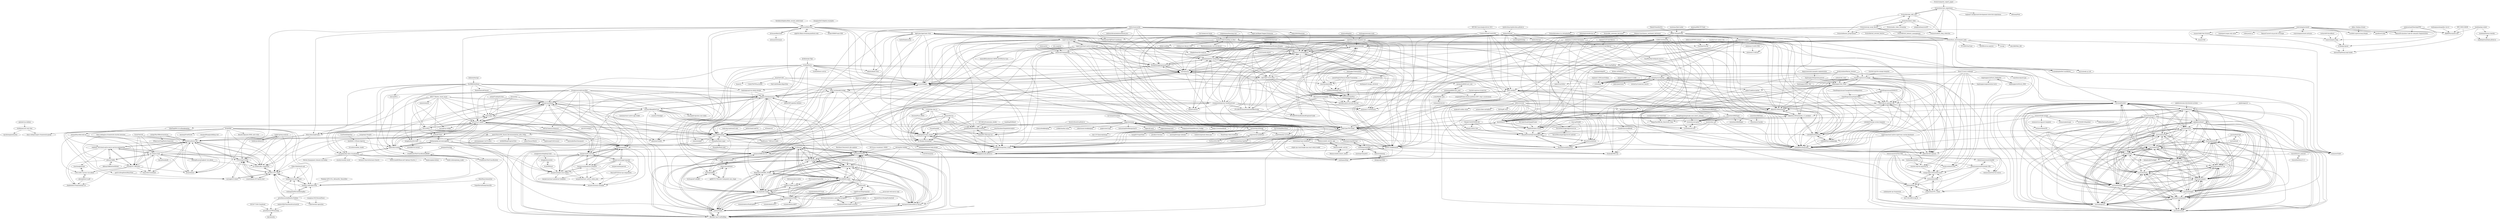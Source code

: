 digraph G {
"windhoney/yii2-rest-rbac" -> "dean-coding/rangers-framework-spring"
"windhoney/yii2-rest-rbac" -> "wjyzhixing/graduation" ["e"=1]
"Angzz/awesome-panoptic-segmentation" -> "lingtengqiu/Deeperlab-pytorch" ["e"=1]
"fjc0k/docker-YApi" -> "trueleaf/moyu" ["e"=1]
"homeworkc/lazycast" -> "WirelessPresentation/WirelessDisplay" ["e"=1]
"gojek/ziggurat" -> "gojekfarm/beast" ["e"=1]
"gojek/ziggurat" -> "raystack/firehose" ["e"=1]
"Zhuyi731/m2c-webpage" -> "viarotel-org/vue-apicloud-cli"
"Zhuyi731/m2c-webpage" -> "wangyanqi123/laravel55-layui"
"Zhuyi731/m2c-webpage" -> "yichouchou/ylMic"
"Zhuyi731/m2c-webpage" -> "Jader/Aliyun-openapi-sdk"
"Zhuyi731/m2c-webpage" -> "lovelyyoshino/LOON"
"Zhuyi731/m2c-webpage" -> "yichouchou/UFC_Client"
"Zhuyi731/m2c-webpage" -> "yakeing/https.js"
"Zhuyi731/m2c-webpage" -> "Jader/docsify-sponsor"
"Zhuyi731/m2c-webpage" -> "charlienss/quartz-jpa"
"Zhuyi731/m2c-webpage" -> "LIAOJIANS/ShanJ-blog"
"Zhuyi731/m2c-webpage" -> "viarotel-org/vue-cli-uniapp"
"Zhuyi731/m2c-webpage" -> "wensiyuanseven/vue-source"
"yszhao91/Xort" -> "04zhujunjie/jj-uni-messagebox"
"yszhao91/Xort" -> "iclay/ocpp"
"yszhao91/Xort" -> "mingjiezhou/live-host"
"yszhao91/Xort" -> "sqlforskay/sample"
"lazyperson/fe-start-kit" -> "lazyperson/anyjs"
"lazyperson/fe-start-kit" -> "lazyperson/99mini"
"lazyperson/fe-start-kit" -> "lazyperson/quickstart-template"
"lazyperson/fe-start-kit" -> "lazyperson/npm-sync-taobao"
"lazyperson/fe-start-kit" -> "lazyperson/anyjs-example"
"lazyperson/fe-start-kit" -> "lazyperson/react_native_redux_proj"
"lazyperson/fe-start-kit" -> "lazyperson/wxappUnpacker"
"baimingxuan/vue-admin-design" -> "weijian-zhu/measure.js" ["e"=1]
"baimingxuan/vue-admin-design" -> "JamesTensor/KG_Based_Recommendation_with_GNNs" ["e"=1]
"baimingxuan/vue-admin-design" -> "funson86/funboot" ["e"=1]
"seymoe/mp-jishengji" -> "yigger/jiezhang"
"seymoe/mp-jishengji" -> "morningf/weapp-calendar" ["e"=1]
"seymoe/mp-jishengji" -> "wodenwang/nami-demo-pay" ["e"=1]
"seymoe/mp-jishengji" -> "Thunf/wepy-demo-bookmall" ["e"=1]
"seymoe/mp-jishengji" -> "tangqi92/SuperNote" ["e"=1]
"seymoe/mp-jishengji" -> "GzhiYi/dandan-account"
"seymoe/mp-jishengji" -> "zsqio/wechat-pinkDiary"
"seymoe/mp-jishengji" -> "gwokhov/chronus" ["e"=1]
"AgeFades/AgeFades-Note" -> "dj456119/AlfheimDB"
"AgeFades/AgeFades-Note" -> "vipcxj/jasync"
"AgeFades/AgeFades-Note" -> "HuangZhengpeng/sparkCloud"
"AgeFades/AgeFades-Note" -> "go-assist/helper"
"AgeFades/AgeFades-Note" -> "jumodada/better-datepicker"
"AgeFades/AgeFades-Note" -> "funson86/funboot"
"AgeFades/AgeFades-Note" -> "moletop/leetcode_record"
"AgeFades/AgeFades-Note" -> "buxizhizhoum/python_tricks"
"AgeFades/AgeFades-Note" -> "supervons/ExploreRN"
"AgeFades/AgeFades-Note" -> "BugHunter7788/taro3-table" ["e"=1]
"AgeFades/AgeFades-Note" -> "phpzlc/phpzlc-docs" ["e"=1]
"AgeFades/AgeFades-Note" -> "04zhujunjie/ZJJTimeCountDown" ["e"=1]
"AgeFades/AgeFades-Note" -> "chengjiahua/cjh.github.io"
"AgeFades/AgeFades-Note" -> "yesmore/Different-UI"
"AgeFades/AgeFades-Note" -> "toolsetlink/mcache" ["e"=1]
"Netis/cloud-probe" -> "HuangZhengpeng/sparkCloud"
"Netis/cloud-probe" -> "funson86/funboot"
"Netis/cloud-probe" -> "jumodada/better-datepicker"
"Netis/cloud-probe" -> "go-assist/helper"
"Netis/cloud-probe" -> "04zhujunjie/ZJJTimeCountDown" ["e"=1]
"Netis/cloud-probe" -> "nishiwen1214/DropAttack"
"Netis/cloud-probe" -> "AgeFades/AgeFades-Note"
"Netis/cloud-probe" -> "Kingbultsea/vite-analysis" ["e"=1]
"Netis/cloud-probe" -> "vipcxj/jasync"
"Netis/cloud-probe" -> "Neko3000/Monotone" ["e"=1]
"Netis/cloud-probe" -> "lxjian01/portal"
"Netis/cloud-probe" -> "phpzlc/phpzlc-docs" ["e"=1]
"Netis/cloud-probe" -> "helloworldcoin/helloworldcoin-java" ["e"=1]
"Netis/cloud-probe" -> "kogel-net/Kogel.Dapper.Extension" ["e"=1]
"Netis/cloud-probe" -> "yuanguandong/react-dashboard-pro"
"raystack/stencil" -> "raystack/raccoon"
"raystack/stencil" -> "raystack/dagger"
"raystack/stencil" -> "raystack/frontier"
"raystack/stencil" -> "raystack/firehose"
"raystack/stencil" -> "raystack/siren"
"raystack/stencil" -> "raystack/proton"
"raystack/stencil" -> "raystack/charts"
"raystack/stencil" -> "raystack/meteor"
"raystack/stencil" -> "raystack/cosmos"
"raystack/stencil" -> "raystack/apsara"
"raystack/stencil" -> "raystack/transformers"
"raystack/stencil" -> "raystack/compass"
"raystack/stencil" -> "raystack/homebrew-tap"
"raystack/stencil" -> "raystack/platform"
"raystack/stencil" -> "raystack/guardian"
"bettershop/LaikeTui" -> "funson86/funboot" ["e"=1]
"yigger/jiezhang" -> "seymoe/mp-jishengji"
"yigger/jiezhang" -> "GzhiYi/dandan-account"
"yigger/jiezhang" -> "LiJiaPing09015314/Bookkeeping"
"yigger/jiezhang" -> "xiaoxinpro/xxjzWeChat"
"yigger/jiezhang" -> "keejo125/wxhandbook"
"yigger/jiezhang" -> "yigger/JZ-back"
"yigger/jiezhang" -> "yigger/jiezhang-back"
"yigger/jiezhang" -> "xiaoxinpro/xxjzWeb"
"yigger/jiezhang" -> "SloppyJack/SimpleRecord_UniApp" ["e"=1]
"yigger/jiezhang" -> "oxonan9/havefish-bill-wx"
"yigger/jiezhang" -> "xtanyu/bookkeeping" ["e"=1]
"yigger/jiezhang" -> "yshkk/shanbay-mina" ["e"=1]
"yigger/jiezhang" -> "yidierh/mini-bookkeeping"
"yigger/jiezhang" -> "gxgk/school-map" ["e"=1]
"yigger/jiezhang" -> "lishuaixingNewBee/gordanTv" ["e"=1]
"gojek/awesome-distributed-systems" -> "raystack/firehose" ["e"=1]
"myvin/quietweather" -> "yigger/jiezhang" ["e"=1]
"lovelyyoshino/Halcon_licenses" -> "lovelyyoshino/LOON" ["e"=1]
"lovelyyoshino/Halcon_licenses" -> "lingtengqiu/Yolo_Nano" ["e"=1]
"lovelyyoshino/Halcon_licenses" -> "serend1p1ty/SeqNet" ["e"=1]
"lovelyyoshino/Halcon_licenses" -> "viarotel-org/vue-cli-uniapp" ["e"=1]
"lovelyyoshino/Halcon_licenses" -> "a24z/esap" ["e"=1]
"yangwenmai/learning-rust" -> "0voice/Understanding_in_Rust" ["e"=1]
"hudaming1/jladder" -> "lovelyyoshino/LOON"
"hudaming1/jladder" -> "viarotel-org/vue-apicloud-cli"
"ajiahub/vue-zhidian" -> "windhoney/yii2-rest-rbac" ["e"=1]
"huifer/javaBook-src" -> "huifer/spring-analysis"
"li-xiaoqing/perfect-markdown" -> "yesmore/OSAPI"
"lingtengqiu/Deeperlab-pytorch" -> "lingtengqiu/segmentation-torch"
"lingtengqiu/Deeperlab-pytorch" -> "lingtengqiu/OPEC-Net" ["e"=1]
"lingtengqiu/Deeperlab-pytorch" -> "lingtengqiu/Yolo_Nano"
"Jader/Aliyun-openapi-sdk" -> "Jader/docsify-sponsor"
"Jader/Aliyun-openapi-sdk" -> "LIAOJIANS/ShanJ-blog"
"Jader/Aliyun-openapi-sdk" -> "AllenSun-HM/moments"
"gojekfarm/beast" -> "raystack/transformers"
"gojekfarm/beast" -> "raystack/charts"
"gojekfarm/beast" -> "raystack/cosmos"
"gojekfarm/beast" -> "raystack/apsara"
"gojekfarm/beast" -> "raystack/homebrew-tap"
"gojekfarm/beast" -> "raystack/siren"
"gojekfarm/beast" -> "raystack/proton"
"gojekfarm/beast" -> "raystack/platform"
"gojekfarm/beast" -> "raystack/compass"
"gojekfarm/beast" -> "raystack/meteor"
"gojekfarm/beast" -> "raystack/raccoon"
"gojekfarm/beast" -> "raystack/stencil"
"gojekfarm/beast" -> "raystack/dagger"
"gojekfarm/beast" -> "raystack/frontier"
"gojekfarm/beast" -> "raystack/guardian"
"chenstor/jizhang" -> "xiaoxinpro/xxjzWeb"
"chenstor/jizhang" -> "zhengyong100/ji"
"xiaoxinpro/xxjzWeChat" -> "xiaoxinpro/xxjzWeb"
"lingtengqiu/LibTorch_RefineDet" -> "lingtengqiu/segmentation-torch"
"lingtengqiu/LibTorch_RefineDet" -> "lingtengqiu/LibTorch_NMS"
"lingtengqiu/LibTorch_NMS" -> "lingtengqiu/LibTorch_RefineDet"
"dean-coding/java-framework-started-awesome" -> "Sunywdev/routelimit"
"dean-coding/java-framework-started-awesome" -> "hezhihua/horse-raft"
"vpnforchina/vpnforchina.github.io" -> "dodois/Doisnet" ["e"=1]
"funson86/funboot" -> "weijian-zhu/measure.js"
"funson86/funboot" -> "atpuxiner/toollib" ["e"=1]
"funson86/funboot" -> "aswallz/formwork"
"funson86/funboot" -> "zebin-wu/homekit-bridge"
"funson86/funboot" -> "go-assist/helper"
"funson86/funboot" -> "dj456119/AlfheimDB"
"funson86/funboot" -> "lazyperson/99mini"
"funson86/funboot" -> "B-SOUL-Studio/cli"
"funson86/funboot" -> "juneszh/alight" ["e"=1]
"funson86/funboot" -> "sqlforskay/sample"
"funson86/funboot" -> "b23r0/rust-raknet"
"funson86/funboot" -> "vipcxj/jasync"
"funson86/funboot" -> "ShangSky/flask-sugar"
"funson86/funboot" -> "ko-crypto/ko-crypto"
"funson86/funboot" -> "BugHunter7788/taro3-table" ["e"=1]
"ChenHongruixuan/ChangeDetectionRepository" -> "ChenHongruixuan/SiamCRNN" ["e"=1]
"zhangjun0x01/bigdata-examples" -> "intsmaze/flink-boot" ["e"=1]
"GzhiYi/dandan-account" -> "GzhiYi/accounting-together"
"GzhiYi/dandan-account" -> "yigger/jiezhang"
"GzhiYi/dandan-account" -> "Memoyu/mbill_wechat_app"
"GzhiYi/dandan-account" -> "xiaoxinpro/xxjzWeChat"
"LIAOJIANS/ShanJ-disc" -> "LIAOJIANS/ShanJ-blog"
"LIAOJIANS/ShanJ-disc" -> "AllenSun-HM/moments_v2_backend"
"LIAOJIANS/ShanJ-disc" -> "Jader/docsify-sponsor"
"LIAOJIANS/ShanJ-disc" -> "LIAOJIANS/js-hodgepodge"
"LIAOJIANS/ShanJ-disc" -> "AllenSun-HM/moments"
"LIAOJIANS/ShanJ-disc" -> "Jader/Aliyun-openapi-sdk"
"LIAOJIANS/ShanJ-disc" -> "CoderUper/TSCached"
"fastgh/fgit" -> "CNYuYang/Trotsky"
"fastgh/fgit" -> "wh-991213/C_Basic"
"fastgh/fgit" -> "yuanweiquan-007/quick.start"
"fastgh/fgit" -> "hezhihua/horse-raft"
"fastgh/fgit" -> "xuyingjie521/xbert"
"fastgh/fgit" -> "JamesTensor/KG_Based_Recommendation_with_GNNs"
"fastgh/fgit" -> "jctaoo/enlace"
"fastgh/fgit" -> "hs-vae/poi-jdbc-compoents"
"fastgh/fgit" -> "iamgian-coder/gian-blog"
"fastgh/fgit" -> "dashanji/FreeFlyOS" ["e"=1]
"fastgh/fgit" -> "gu0315/DropDownMenuView"
"fastgh/fgit" -> "luoxuhai/vue-native-back"
"fastgh/fgit" -> "Hecate2/Ignareo-ISML-auto-voter" ["e"=1]
"fastgh/fgit" -> "engineer-365/cloud-native-micro-service-engineering"
"fastgh/fgit" -> "dean-coding/rangers-framework-spring"
"qianxiao996/CTF-Tools" -> "zR00t1/ImageStrike" ["e"=1]
"JamesTensor/KG_Based_Recommendation_with_GNNs" -> "miserableMost/tensquare" ["e"=1]
"JamesTensor/KG_Based_Recommendation_with_GNNs" -> "wh-991213/C_Basic"
"JamesTensor/KG_Based_Recommendation_with_GNNs" -> "greenpipig/get-GoCN-news" ["e"=1]
"JamesTensor/KG_Based_Recommendation_with_GNNs" -> "hs-vae/poi-jdbc-compoents"
"JamesTensor/KG_Based_Recommendation_with_GNNs" -> "hezhihua/horse-raft"
"JamesTensor/KG_Based_Recommendation_with_GNNs" -> "iamgian-coder/gian-blog"
"JamesTensor/KG_Based_Recommendation_with_GNNs" -> "mtdhllf/RingProgressView" ["e"=1]
"JamesTensor/KG_Based_Recommendation_with_GNNs" -> "JamesTensor/Match" ["e"=1]
"JamesTensor/KG_Based_Recommendation_with_GNNs" -> "jiajiewang0326/Grocery" ["e"=1]
"oybab/TradingSystem" -> "lazyperson/99mini" ["e"=1]
"oybab/TradingSystem" -> "iclay/ocpp" ["e"=1]
"oybab/TradingSystem" -> "b23r0/rust-raknet" ["e"=1]
"Microanswer/wzwgame" -> "CoderUper/TSCached"
"Microanswer/wzwgame" -> "LIAOJIANS/ShanJ-blog"
"Microanswer/wzwgame" -> "buxizhizhoum/python_tricks"
"Microanswer/wzwgame" -> "glory-go/glory"
"Microanswer/wzwgame" -> "chengjiahua/cjh.github.io"
"Microanswer/wzwgame" -> "Jader/Aliyun-openapi-sdk"
"Microanswer/wzwgame" -> "moletop/leetcode_record"
"maslow/less-api" -> "FakeEnd/chess-travel"
"maslow/less-api" -> "Lysice/laravel-sms"
"maslow/less-api" -> "EhuaNetwork/VpnCheatingscript"
"maslow/less-api" -> "LIAOJIANS/ShanJ-blog"
"bygo/leetcode" -> "bygo/orc"
"bygo/leetcode" -> "CoderFM/FMLayoutKit" ["e"=1]
"bygo/leetcode" -> "ZouJunJieNB/e-rpc"
"bygo/leetcode" -> "zebin-wu/homekit-bridge"
"bygo/leetcode" -> "go-assist/helper"
"bygo/leetcode" -> "OneCodeMonkey/Algorithm" ["e"=1]
"bygo/leetcode" -> "yesmore/Different-UI"
"Thinklab-SJTU/CSL_RetinaNet_Tensorflow" -> "iamgian-coder/gian-blog" ["e"=1]
"jctaoo/enlace" -> "hezhihua/horse-raft"
"lqiz/amoeba" -> "priscillascu/CPPLearning"
"ChenHongruixuan/SiamCRNN" -> "ChenHongruixuan/DSMSCN"
"ChenHongruixuan/SiamCRNN" -> "LIAOJIANS/ShanJ-blog"
"ChenHongruixuan/SiamCRNN" -> "Jader/Aliyun-openapi-sdk"
"ChenHongruixuan/SiamCRNN" -> "Jader/docsify-sponsor"
"ChenHongruixuan/SiamCRNN" -> "LIAOJIANS/ShanJ-disc"
"ChenHongruixuan/SiamCRNN" -> "AllenSun-HM/moments"
"ChenHongruixuan/SiamCRNN" -> "CoderUper/TSCached"
"supervons/ExploreRN" -> "chengjiahua/cjh.github.io"
"supervons/ExploreRN" -> "moletop/leetcode_record"
"supervons/ExploreRN" -> "buxizhizhoum/python_tricks"
"supervons/ExploreRN" -> "Js-Monkey/datepicker"
"supervons/ExploreRN" -> "IchliebedichZhu/weapp-minipack"
"supervons/ExploreRN" -> "CoderUper/TSCached"
"supervons/ExploreRN" -> "HuangZhengpeng/sparkCloud"
"supervons/ExploreRN" -> "supervons/react-native-echarts-pro"
"supervons/ExploreRN" -> "AllenSun-HM/moments_v2_backend"
"supervons/ExploreRN" -> "dj456119/AlfheimDB"
"supervons/ExploreRN" -> "xujian0921/Resume-wx"
"supervons/ExploreRN" -> "AdaXH/korct"
"supervons/ExploreRN" -> "winterant/OnlineJudge"
"supervons/ExploreRN" -> "glory-go/glory"
"supervons/ExploreRN" -> "vipcxj/jasync"
"VincentStory/StompForAndroid" -> "XuanmiaoG/hexo-baidu-url-push"
"sunxvming/navmesh" -> "sunxvming/navmesh-advance"
"sunxvming/navmesh" -> "sunxvming/my-blog"
"sunxvming/navmesh" -> "b1tkeeper/goset"
"sunxvming/navmesh" -> "supanpanCn/npm-only-allow" ["e"=1]
"sunxvming/navmesh" -> "guolifu/evil-php" ["e"=1]
"sunxvming/navmesh" -> "coderyjw/jw-ui" ["e"=1]
"sunxvming/navmesh" -> "nuaazs/SARUNet-Pytorch"
"sunxvming/navmesh" -> "Takusit/Convert-nii.gz-into-3d-image" ["e"=1]
"sunxvming/navmesh" -> "Takusit/Evaluation-Code-for-semantic-Segmentation" ["e"=1]
"sunxvming/navmesh" -> "BARMPlus/sprite-tool"
"sunxvming/navmesh" -> "nuaazs/VAF"
"sunxvming/navmesh" -> "lyr408/CryptocurrencyWallet"
"sunxvming/navmesh-advance" -> "sunxvming/navmesh"
"nishiwen1214/NLP-Dictionary" -> "nishiwen1214/PSForest"
"nishiwen1214/NLP-Dictionary" -> "nishiwen1214/R-AT"
"nishiwen1214/NLP-Dictionary" -> "nishiwen1214/DropAttack"
"nishiwen1214/NLP-Dictionary" -> "Lysice/laravel-getui"
"nishiwen1214/NLP-Dictionary" -> "FakeEnd/chess-travel"
"nishiwen1214/NLP-Dictionary" -> "nishiwen1214/GLUE-bert4keras"
"nishiwen1214/NLP-Dictionary" -> "Jader/Aliyun-openapi-sdk"
"nishiwen1214/NLP-Dictionary" -> "EhuaNetwork/ecms"
"nishiwen1214/NLP-Dictionary" -> "CoderUper/TSCached"
"nishiwen1214/SO-PMI" -> "nishiwen1214/R-AT"
"Shimon-Guo/chinese_sentiment_dictionary" -> "nishiwen1214/NLP-Dictionary" ["e"=1]
"wmsJackWang/jackdking-root" -> "hezhihua/horse-raft" ["e"=1]
"mengchao666/Linux-0.11code" -> "a24z/esap" ["e"=1]
"minio/selfupdate" -> "misitebao/wails-template-vue" ["e"=1]
"ardeal/yolo_nano" -> "lingtengqiu/Yolo_Nano" ["e"=1]
"winterant/OnlineJudge" -> "buxizhizhoum/python_tricks"
"winterant/OnlineJudge" -> "moletop/leetcode_record"
"winterant/OnlineJudge" -> "chengjiahua/cjh.github.io"
"winterant/OnlineJudge" -> "Js-Monkey/datepicker"
"winterant/OnlineJudge" -> "HuangZhengpeng/sparkCloud"
"winterant/OnlineJudge" -> "CoderUper/TSCached"
"winterant/OnlineJudge" -> "xujian0921/Resume-wx"
"winterant/OnlineJudge" -> "jumodada/better-datepicker"
"mingjiezhou/notes" -> "hi-jie/HiMusic"
"mingjiezhou/notes" -> "lazyperson/npm-sync-taobao"
"serend1p1ty/person_search" -> "serend1p1ty/SeqNet" ["e"=1]
"supervons/react-native-supervons-custom-keyboard" -> "Jader/docsify-sponsor"
"supervons/react-native-supervons-custom-keyboard" -> "LIAOJIANS/js-hodgepodge"
"supervons/react-native-supervons-custom-keyboard" -> "wangyanqi123/laravel55-layui"
"engineer1109/LearnVulkan" -> "a24z/esap" ["e"=1]
"Video-Hub/douyin-api" -> "luoxuhai/vue-native-back" ["e"=1]
"Video-Hub/douyin-api" -> "wh-991213/C_Basic" ["e"=1]
"Video-Hub/douyin-api" -> "iamgian-coder/gian-blog" ["e"=1]
"pikaz-18/pikaz-iframe" -> "lyr408/CryptocurrencyWallet"
"Lysice/laravel-getui" -> "Lysice/laravel-sms"
"lingtengqiu/Yolo_Nano" -> "LIAOJIANS/ShanJ-blog"
"lingtengqiu/Yolo_Nano" -> "LIAOJIANS/ShanJ-disc"
"lingtengqiu/Yolo_Nano" -> "AllenSun-HM/moments"
"lingtengqiu/Yolo_Nano" -> "LIAOJIANS/js-hodgepodge"
"lingtengqiu/Yolo_Nano" -> "viarotel-org/vue-apicloud-cli"
"lingtengqiu/Yolo_Nano" -> "AllenSun-HM/moments_v2_backend"
"lingtengqiu/Yolo_Nano" -> "AdaXH/korct"
"lingtengqiu/Yolo_Nano" -> "CoderUper/TSCached"
"lingtengqiu/Yolo_Nano" -> "Jader/Aliyun-openapi-sdk"
"lingtengqiu/Yolo_Nano" -> "Jader/docsify-sponsor"
"lingtengqiu/Yolo_Nano" -> "Jader/CodeEncryption"
"lingtengqiu/Yolo_Nano" -> "viarotel-org/vue-cli-uniapp"
"lingtengqiu/Yolo_Nano" -> "wangyanqi123/laravel55-layui"
"lingtengqiu/Yolo_Nano" -> "ChenHongruixuan/DSMSCN"
"lingtengqiu/Yolo_Nano" -> "LIAOJIANS/large-screen-template"
"MrCoderStack/SimpleFrame" -> "FakeEnd/chess-travel"
"LIAOJIANS/js-hodgepodge" -> "LIAOJIANS/ShanJ-blog"
"LIAOJIANS/js-hodgepodge" -> "LIAOJIANS/ShanJ-disc"
"c10342/lin-view-ui" -> "moletop/leetcode_record"
"c10342/lin-view-ui" -> "IchliebedichZhu/weapp-minipack"
"c10342/lin-view-ui" -> "Js-Monkey/datepicker"
"c10342/lin-view-ui" -> "fsssosei/Pure_PRNG"
"c10342/lin-view-ui" -> "buxizhizhoum/python_tricks"
"c10342/lin-view-ui" -> "jctaoo/elecrun"
"fynch3r/fynch3r.github.io" -> "chengjiahua/cjh.github.io"
"fynch3r/fynch3r.github.io" -> "IchliebedichZhu/weapp-minipack"
"misitebao/yakia" -> "hezhiqian01/image_retrieval" ["e"=1]
"misitebao/yakia" -> "guoqunbo8899/vue3_cms"
"misitebao/yakia" -> "smartbackme/ulog"
"misitebao/yakia" -> "LGDHuaOPER/lgd-utils"
"intsmaze/flink-book" -> "intsmaze/flink-boot"
"intsmaze/flink-book" -> "intsmaze/intsmaze"
"dichen-cd/NAE4PS" -> "serend1p1ty/SeqNet" ["e"=1]
"gu0315/DropDownMenuView" -> "xuyingjie521/xbert"
"Shank2358/NPMMR-Det" -> "Shank2358/LO-Det"
"Shank2358/NPMMR-Det" -> "EhuaNetwork/VpnCheatingscript"
"Shank2358/NPMMR-Det" -> "EhuaNetwork/EhuaTool"
"dabingRyan/springboot-vue-admin" -> "hs-vae/poi-jdbc-compoents"
"dabingRyan/springboot-vue-admin" -> "jctaoo/enlace"
"dabingRyan/springboot-vue-admin" -> "hs-vae/java-load"
"dabingRyan/springboot-vue-admin" -> "hezhihua/horse-raft"
"Js-Monkey/datepicker" -> "moletop/leetcode_record"
"Js-Monkey/datepicker" -> "chengjiahua/cjh.github.io"
"Js-Monkey/datepicker" -> "buxizhizhoum/python_tricks"
"Js-Monkey/datepicker" -> "CoderUper/TSCached"
"viarotel-org/vue-apicloud-cli" -> "wangyanqi123/laravel55-layui"
"yuanweiquan-007/quick.start" -> "wh-991213/C_Basic"
"yuanweiquan-007/quick.start" -> "CNYuYang/Trotsky"
"luoxuhai/vue-native-back" -> "iamgian-coder/gian-blog"
"luoxuhai/vue-native-back" -> "wh-991213/C_Basic"
"ShenMian/clementine" -> "SuperKevinZhang/clearADs" ["e"=1]
"ShenMian/clementine" -> "iamgian-coder/gian-blog"
"wangyanqi123/laravel55-layui" -> "yakeing/https.js"
"wangyanqi123/laravel55-layui" -> "yichouchou/ylMic"
"Lysice/laravel-sms" -> "Lysice/laravel-getui"
"wh-991213/C_Basic" -> "CNYuYang/Trotsky"
"wh-991213/C_Basic" -> "xuyingjie521/xbert"
"wh-991213/C_Basic" -> "hs-vae/poi-jdbc-compoents"
"wh-991213/C_Basic" -> "luoxuhai/vue-native-back"
"wh-991213/C_Basic" -> "yuanweiquan-007/quick.start"
"wangxiao1002/SecondYears" -> "7-idiot/wechat-operation"
"xuyingjie521/xbert" -> "CNYuYang/Trotsky"
"xuyingjie521/xbert" -> "wh-991213/C_Basic"
"dadatuYHD/TinyDataStructureLib" -> "priscillascu/CPPLearning"
"wensiyuanseven/atrAndAlr" -> "wensiyuanseven/vue-source"
"wensiyuanseven/atrAndAlr" -> "wensiyuanseven/Prerender-SPA"
"0voice/computer_expert_paper" -> "0voice/interview_experience" ["e"=1]
"w5teams/w5" -> "funson86/funboot" ["e"=1]
"dodois/Doisnet" -> "dodois/dosvpn" ["e"=1]
"dodois/Doisnet" -> "CoderUper/TSCached"
"dodois/Doisnet" -> "04zhujunjie/ZJJTimeCountDown" ["e"=1]
"dodois/Doisnet" -> "glory-go/glory"
"dodois/Doisnet" -> "viarotel-org/vue-cli-uniapp"
"dodois/Doisnet" -> "a24z/esap"
"dodois/Doisnet" -> "serend1p1ty/SeqNet"
"dodois/Doisnet" -> "chengjiahua/cjh.github.io"
"dodois/Doisnet" -> "fynch3r/Gadgets"
"dodois/Doisnet" -> "buxizhizhoum/python_tricks"
"dodois/Doisnet" -> "youzhengjie9/yblog" ["e"=1]
"dodois/Doisnet" -> "raystack/frontier"
"dodois/Doisnet" -> "Jader/PcmToWav" ["e"=1]
"dodois/Doisnet" -> "Kingbultsea/vite-analysis" ["e"=1]
"dodois/Doisnet" -> "Microanswer/wzwgame"
"zynowhere/BiliExper" -> "maslow/less-api"
"zynowhere/BiliExper" -> "zynowhere/BiliHelper"
"zynowhere/BiliExper" -> "Lysice/laravel-getui"
"zynowhere/BiliExper" -> "EhuaNetwork/VpnCheatingscript"
"zynowhere/BiliExper" -> "zynowhere/Checkin"
"raystack/optimus" -> "raystack/dagger"
"raystack/optimus" -> "raystack/stencil"
"raystack/optimus" -> "raystack/raccoon"
"raystack/optimus" -> "raystack/firehose"
"raystack/optimus" -> "raystack/frontier"
"raystack/optimus" -> "raystack/meteor"
"raystack/optimus" -> "raystack/siren"
"raystack/optimus" -> "raystack/guardian"
"raystack/optimus" -> "raystack/proton"
"raystack/optimus" -> "raystack/charts"
"raystack/optimus" -> "gojekfarm/beast"
"raystack/optimus" -> "raystack/cosmos"
"raystack/optimus" -> "raystack/transformers"
"raystack/optimus" -> "raystack/compass"
"raystack/optimus" -> "raystack/apsara"
"trueleaf/moyu" -> "vipcxj/jasync"
"trueleaf/moyu" -> "yesmore/Different-UI"
"trueleaf/moyu" -> "weijian-zhu/measure.js"
"trueleaf/moyu" -> "techtogood/feg"
"trueleaf/moyu" -> "vanhiupun/blog" ["e"=1]
"trueleaf/moyu" -> "dj456119/AlfheimDB"
"trueleaf/moyu" -> "trueleaf/moyu-server"
"trueleaf/moyu" -> "sanen-projects/unabo"
"trueleaf/moyu" -> "go-assist/helper"
"trueleaf/moyu" -> "funson86/funboot"
"trueleaf/moyu" -> "baimingxuan/vue-admin-design" ["e"=1]
"trueleaf/moyu" -> "staticdeng/vuejs-loadmore"
"trueleaf/moyu" -> "ShangSky/flask-sugar"
"trueleaf/moyu" -> "lazyperson/99mini"
"trueleaf/moyu" -> "phpzlc/phpzlc-docs" ["e"=1]
"ShangSky/flask-sugar" -> "dj456119/AlfheimDB"
"ShangSky/flask-sugar" -> "funson86/funboot"
"ShangSky/flask-sugar" -> "yesmore/Different-UI"
"ShangSky/flask-sugar" -> "weijian-zhu/measure.js"
"ShangSky/flask-sugar" -> "lazyperson/99mini"
"ShangSky/flask-sugar" -> "go-assist/helper"
"ShangSky/flask-sugar" -> "lazyperson/anyjs"
"ShangSky/flask-sugar" -> "ShangSky/flask-seek"
"zhp8341/flink-streaming-platform-web" -> "intsmaze/flink-boot" ["e"=1]
"jhfmat/ISP-pipeline-hdrplus" -> "weijian-zhu/measure.js" ["e"=1]
"jhfmat/ISP-pipeline-hdrplus" -> "funson86/funboot" ["e"=1]
"jhfmat/ISP-pipeline-hdrplus" -> "zebin-wu/homekit-bridge" ["e"=1]
"jhfmat/ISP-pipeline-hdrplus" -> "go-assist/helper" ["e"=1]
"yuanguandong/react-dashboard-pro" -> "nishiwen1214/DropAttack"
"yuanguandong/react-dashboard-pro" -> "nishiwen1214/PSForest"
"yuanguandong/react-dashboard-pro" -> "vipcxj/jasync"
"yuanguandong/react-dashboard-pro" -> "go-assist/helper"
"yuanguandong/react-dashboard-pro" -> "PY-GZKY/PythonAutomatedOfficeGuide"
"yuanguandong/react-dashboard-pro" -> "B-SOUL-Studio/cli"
"yuanguandong/react-dashboard-pro" -> "BlueSkyCaps/CoolNetBlog"
"yuanguandong/react-dashboard-pro" -> "lxjian01/portal"
"yuanguandong/react-dashboard-pro" -> "jumodada/better-datepicker"
"yuanguandong/react-dashboard-pro" -> "weijian-zhu/measure.js"
"yuanguandong/react-dashboard-pro" -> "AllenSun-HM/moments"
"yuanguandong/react-dashboard-pro" -> "Lysice/laravel-getui"
"yuanguandong/react-dashboard-pro" -> "funson86/funboot"
"MaxSecurity/BiliExper" -> "zynowhere/BiliExper" ["e"=1]
"LiJiaPing09015314/Bookkeeping" -> "oxonan9/havefish-bill-wx"
"fsssosei/Pure_PRNG" -> "c10342/lin-view-ui"
"intsmaze/flink-boot" -> "intsmaze/flink-book"
"intsmaze/flink-boot" -> "funson86/funboot"
"intsmaze/flink-boot" -> "zhp8341/flink-streaming-platform-web" ["e"=1]
"intsmaze/flink-boot" -> "AgeFades/AgeFades-Note"
"intsmaze/flink-boot" -> "doukoi-BDB/Frame-SDK" ["e"=1]
"intsmaze/flink-boot" -> "iMazy/AmazingPuzzle"
"intsmaze/flink-boot" -> "baimingxuan/vue-admin-design" ["e"=1]
"intsmaze/flink-boot" -> "04zhujunjie/ZJJTimeCountDown" ["e"=1]
"intsmaze/flink-boot" -> "b23r0/rust-raknet"
"intsmaze/flink-boot" -> "c10342/lin-view-ui"
"intsmaze/flink-boot" -> "go-assist/helper"
"intsmaze/flink-boot" -> "jctaoo/enlace"
"intsmaze/flink-boot" -> "atpuxiner/toollib" ["e"=1]
"intsmaze/flink-boot" -> "moletop/leetcode_record"
"intsmaze/flink-boot" -> "BARMPlus/sprite-tool"
"vipcxj/jasync" -> "dj456119/AlfheimDB"
"vipcxj/jasync" -> "yesmore/Different-UI"
"vipcxj/jasync" -> "go-assist/helper"
"vipcxj/jasync" -> "HuangZhengpeng/sparkCloud"
"vipcxj/jasync" -> "nishiwen1214/DropAttack"
"vipcxj/jasync" -> "vanhiupun/blog" ["e"=1]
"vipcxj/jasync" -> "0x676e67/vertx-ddns"
"vipcxj/jasync" -> "jumodada/better-datepicker"
"vipcxj/jasync" -> "yesmore/OSAPI"
"vipcxj/jasync" -> "Lysice/laravel-xlswriter"
"0voice/backend_video" -> "0voice/newsql_nosql_library"
"0voice/backend_video" -> "0voice/develop_skill_tree"
"0voice/backend_video" -> "0voice/students_blog_collection"
"0voice/backend_video" -> "gongluck/AnalysisAVP" ["e"=1]
"0voice/backend_video" -> "0voice/audio_video_streaming" ["e"=1]
"MIT-DB-Class/simple-db-hw-2021" -> "CreatorsStack/CreatorDB" ["e"=1]
"hemingkx/ChineseNMT" -> "JasonFengGit/Neural-Model-Translation" ["e"=1]
"priscillascu/CPPLearning" -> "lqiz/amoeba"
"3025077330/-Cloudread" -> "priscillascu/CPPLearning"
"iamgian-coder/gian-blog" -> "luoxuhai/vue-native-back"
"iamgian-coder/gian-blog" -> "wolongalick/PercentRatingBar"
"iamgian-coder/gian-blog" -> "wh-991213/C_Basic"
"wolongalick/PercentRatingBar" -> "iamgian-coder/gian-blog"
"wolongalick/PercentRatingBar" -> "wh-991213/C_Basic"
"wolongalick/PercentRatingBar" -> "priscillascu/yhxRoboticsToolbox"
"wolongalick/PercentRatingBar" -> "luoxuhai/vue-native-back"
"zebin-wu/homekit-bridge" -> "go-assist/helper"
"zebin-wu/homekit-bridge" -> "dj456119/AlfheimDB"
"zebin-wu/homekit-bridge" -> "weijian-zhu/measure.js"
"zebin-wu/homekit-bridge" -> "yesmore/Different-UI"
"zebin-wu/homekit-bridge" -> "vanhiupun/blog" ["e"=1]
"zebin-wu/homekit-bridge" -> "aswallz/formwork"
"zebin-wu/homekit-bridge" -> "funson86/funboot"
"ChenHongruixuan/DSMSCN" -> "ChenHongruixuan/SiamCRNN"
"ChenHongruixuan/DSMSCN" -> "LIAOJIANS/ShanJ-blog"
"ChenHongruixuan/DSMSCN" -> "Jader/Aliyun-openapi-sdk"
"ChenHongruixuan/DSMSCN" -> "Jader/docsify-sponsor"
"lazyperson/quickstart-template" -> "lazyperson/react_native_redux_proj"
"lazyperson/quickstart-template" -> "lazyperson/anyjs"
"lazyperson/quickstart-template" -> "lazyperson/fe-start-kit"
"lazyperson/quickstart-template" -> "lazyperson/npm-sync-taobao"
"lazyperson/quickstart-template" -> "lazyperson/anyjs-example"
"supervons/react-native-echarts-pro" -> "supervons/ExploreRN"
"supervons/react-native-echarts-pro" -> "chengjiahua/cjh.github.io"
"supervons/react-native-echarts-pro" -> "buxizhizhoum/python_tricks"
"supervons/react-native-echarts-pro" -> "moletop/leetcode_record"
"supervons/react-native-echarts-pro" -> "HuangZhengpeng/sparkCloud"
"supervons/react-native-echarts-pro" -> "CoderUper/TSCached"
"supervons/react-native-echarts-pro" -> "xiaoye88/hackintosh-5600X-b450Mortar-max"
"supervons/react-native-echarts-pro" -> "vipcxj/jasync"
"supervons/react-native-echarts-pro" -> "dj456119/AlfheimDB"
"supervons/react-native-echarts-pro" -> "go-assist/helper"
"supervons/react-native-echarts-pro" -> "jumodada/better-datepicker"
"supervons/react-native-echarts-pro" -> "winterant/OnlineJudge"
"supervons/react-native-echarts-pro" -> "glory-go/glory"
"supervons/react-native-echarts-pro" -> "0x676e67/vertx-ddns"
"supervons/react-native-echarts-pro" -> "nishiwen1214/DropAttack"
"0voice/interview_experience" -> "0voice/develop_skill_tree"
"0voice/interview_experience" -> "0voice/influence_programmer"
"0voice/interview_experience" -> "hujiese/C-background-development-interview-experience" ["e"=1]
"0voice/interview_experience" -> "0voice/linux_environment_tools"
"0voice/interview_experience" -> "0voice/students_blog_collection"
"0voice/interview_experience" -> "46zhang/Note" ["e"=1]
"Turoad/lanedet" -> "moletop/leetcode_record" ["e"=1]
"Turoad/lanedet" -> "Js-Monkey/datepicker" ["e"=1]
"daodaofr/AlignPS" -> "serend1p1ty/SeqNet" ["e"=1]
"vision4robotics/HiFT" -> "vision4robotics/UDAT" ["e"=1]
"raystack/frontier" -> "raystack/raccoon"
"raystack/frontier" -> "raystack/stencil"
"raystack/frontier" -> "raystack/dagger"
"raystack/frontier" -> "raystack/siren"
"raystack/frontier" -> "raystack/firehose"
"raystack/frontier" -> "raystack/proton"
"raystack/frontier" -> "raystack/charts"
"raystack/frontier" -> "raystack/meteor"
"raystack/frontier" -> "AllenSun-HM/moments"
"raystack/frontier" -> "raystack/cosmos"
"raystack/frontier" -> "AllenSun-HM/moments_v2_backend"
"raystack/frontier" -> "AdaXH/korct"
"raystack/frontier" -> "raystack/apsara"
"raystack/frontier" -> "raystack/transformers"
"raystack/frontier" -> "raystack/compass"
"WirelessPresentation/WirelessDisplay" -> "go-assist/helper"
"WirelessPresentation/WirelessDisplay" -> "jumodada/better-datepicker"
"WirelessPresentation/WirelessDisplay" -> "vipcxj/jasync"
"WirelessPresentation/WirelessDisplay" -> "lxjian01/portal"
"WirelessPresentation/WirelessDisplay" -> "nishiwen1214/DropAttack"
"WirelessPresentation/WirelessDisplay" -> "0x676e67/vertx-ddns"
"WirelessPresentation/WirelessDisplay" -> "dj456119/AlfheimDB"
"WirelessPresentation/WirelessDisplay" -> "HuangZhengpeng/sparkCloud"
"WirelessPresentation/WirelessDisplay" -> "JustinJava/pwd-encrypt-decrypt"
"WirelessPresentation/WirelessDisplay" -> "yuanguandong/react-dashboard-pro"
"WirelessPresentation/WirelessDisplay" -> "yesmore/Different-UI"
"WirelessPresentation/WirelessDisplay" -> "Kingbultsea/vite-analysis" ["e"=1]
"WirelessPresentation/WirelessDisplay" -> "smartbackme/ulog"
"WirelessPresentation/WirelessDisplay" -> "PY-GZKY/PythonAutomatedOfficeGuide"
"WirelessPresentation/WirelessDisplay" -> "zebin-wu/homekit-bridge"
"serend1p1ty/SeqNet" -> "CoderUper/TSCached"
"serend1p1ty/SeqNet" -> "AllenSun-HM/moments"
"serend1p1ty/SeqNet" -> "AllenSun-HM/moments_v2_backend"
"serend1p1ty/SeqNet" -> "AdaXH/korct"
"serend1p1ty/SeqNet" -> "serend1p1ty/person_search" ["e"=1]
"serend1p1ty/SeqNet" -> "LIAOJIANS/ShanJ-disc"
"serend1p1ty/SeqNet" -> "LIAOJIANS/ShanJ-blog"
"serend1p1ty/SeqNet" -> "Jader/Aliyun-openapi-sdk"
"serend1p1ty/SeqNet" -> "Jader/CodeEncryption"
"serend1p1ty/SeqNet" -> "lingtengqiu/Yolo_Nano"
"serend1p1ty/SeqNet" -> "a24z/esap"
"serend1p1ty/SeqNet" -> "LIAOJIANS/js-hodgepodge"
"serend1p1ty/SeqNet" -> "glory-go/glory"
"serend1p1ty/SeqNet" -> "Jader/PcmToWav" ["e"=1]
"serend1p1ty/SeqNet" -> "Jader/JaderDock" ["e"=1]
"SFUMECJF/awesome_dcmtk" -> "IchliebedichZhu/weapp-minipack"
"WangRongsheng/make-your-yolov5_dataset" -> "LIAOJIANS/ShanJ-blog"
"WangRongsheng/make-your-yolov5_dataset" -> "FakeEnd/chess-travel"
"WangRongsheng/make-your-yolov5_dataset" -> "ReganYue/HBUAS_Electricity_Fees"
"WangRongsheng/make-your-yolov5_dataset" -> "Lysice/laravel-getui"
"WangRongsheng/make-your-yolov5_dataset" -> "Lysice/laravel-sms"
"SecretBlockChain/go-secret" -> "ZouJunJieNB/e-rpc"
"huifer/spring-analysis" -> "CNYuYang/Trotsky"
"huifer/spring-analysis" -> "hs-vae/poi-jdbc-compoents"
"huifer/spring-analysis" -> "huifer/javaBook-src"
"huifer/spring-analysis" -> "hezhihua/horse-raft"
"huifer/spring-analysis" -> "wh-991213/C_Basic"
"glory-go/glory" -> "buxizhizhoum/python_tricks"
"glory-go/glory" -> "AdaXH/korct"
"glory-go/glory" -> "chengjiahua/cjh.github.io"
"glory-go/glory" -> "LIAOJIANS/ShanJ-blog"
"glory-go/glory" -> "Microanswer/wzwgame"
"glory-go/glory" -> "CoderUper/TSCached"
"glory-go/glory" -> "LIAOJIANS/ShanJ-disc"
"glory-go/glory" -> "AllenSun-HM/moments_v2_backend"
"glory-go/glory" -> "Jader/Aliyun-openapi-sdk"
"glory-go/glory" -> "AllenSun-HM/moments"
"glory-go/glory" -> "moletop/leetcode_record"
"vision4robotics/DarkLighter" -> "vision4robotics/UDAT" ["e"=1]
"sunxvming/my-blog" -> "b1tkeeper/goset"
"EasilyTest/stf" -> "hezhihua/horse-raft" ["e"=1]
"EasilyTest/stf" -> "hudaming1/jladder" ["e"=1]
"EasilyTest/stf" -> "hs-vae/java-load" ["e"=1]
"EasilyTest/stf" -> "yearing1017/RecoSys" ["e"=1]
"EasilyTest/stf" -> "Sunywdev/routelimit" ["e"=1]
"yesmore/italk-uniapp" -> "yesmore/photosapi"
"yesmore/italk-uniapp" -> "yesmore/vue-egg-jwt-template"
"yesmore/italk-uniapp" -> "LIAOJIANS/ShanJ-blog"
"yesmore/italk-uniapp" -> "Lysice/laravel-getui"
"yesmore/italk-uniapp" -> "b23r0/ECSEquilizer"
"yesmore/italk-uniapp" -> "yesmore/ShowyPX"
"yesmore/italk-uniapp" -> "yesmore/OSAPI"
"yesmore/italk-uniapp" -> "hfbin/SentinelDashboard"
"yesmore/italk-uniapp" -> "ReganYue/HBUAS_Electricity_Fees"
"hiisea/elux" -> "sqlforskay/sample" ["e"=1]
"hiisea/elux" -> "funson86/funboot" ["e"=1]
"hiisea/elux" -> "lazyperson/99mini" ["e"=1]
"hiisea/elux" -> "iclay/ocpp" ["e"=1]
"iMazy/AmazingPuzzle" -> "hs-vae/poi-jdbc-compoents"
"iMazy/AmazingPuzzle" -> "hezhihua/horse-raft"
"iMazy/AmazingPuzzle" -> "CNYuYang/Trotsky"
"iMazy/AmazingPuzzle" -> "lazyperson/99mini"
"flightfish/rd-blog" -> "moletop/leetcode_record"
"flightfish/rd-blog" -> "buxizhizhoum/python_tricks"
"flightfish/rd-blog" -> "Js-Monkey/datepicker"
"flightfish/rd-blog" -> "chengjiahua/cjh.github.io"
"flightfish/rd-blog" -> "jctaoo/elecrun"
"flightfish/rd-blog" -> "xujian0921/Resume-wx"
"flightfish/rd-blog" -> "IchliebedichZhu/weapp-minipack"
"flightfish/rd-blog" -> "CoderUper/TSCached"
"wtklbm/rust-library-i18n" -> "0voice/Understanding_in_Rust" ["e"=1]
"wangxing218/apite" -> "iamgian-coder/gian-blog"
"wangxing218/apite" -> "hezhihua/horse-raft"
"wangxing218/apite" -> "chowjiawei/laravel-help-plugin"
"misitebao/wails-template-vue" -> "LGDHuaOPER/lgd-utils"
"misitebao/wails-template-vue" -> "yichouchou/ginPlus"
"misitebao/wails-template-vue" -> "nishiwen1214/DropAttack"
"misitebao/wails-template-vue" -> "misitebao/yakia"
"misitebao/wails-template-vue" -> "nishiwen1214/PSForest"
"misitebao/wails-template-vue" -> "0x676e67/vertx-ddns"
"misitebao/wails-template-vue" -> "JustinJava/pwd-encrypt-decrypt"
"misitebao/wails-template-vue" -> "jumodada/better-datepicker"
"misitebao/wails-template-vue" -> "vipcxj/jasync"
"misitebao/wails-template-vue" -> "smartbackme/ulog"
"misitebao/wails-template-vue" -> "lxjian01/portal"
"misitebao/wails-template-vue" -> "FlatShoe/Vue-ele"
"misitebao/wails-template-vue" -> "Lysice/laravel-xlswriter"
"misitebao/wails-template-vue" -> "PY-GZKY/PythonAutomatedOfficeGuide"
"misitebao/wails-template-vue" -> "yuanguandong/react-dashboard-pro"
"alexwjj/html-to-pdf" -> "1292150917/access-vue-admin"
"alexwjj/html-to-pdf" -> "jinghehehe/-Programming-Cat"
"AllenSun-HM/moments_v2_backend" -> "AllenSun-HM/moments"
"AllenSun-HM/moments_v2_backend" -> "LIAOJIANS/ShanJ-disc"
"AllenSun-HM/moments_v2_backend" -> "AdaXH/korct"
"AllenSun-HM/moments_v2_backend" -> "LIAOJIANS/ShanJ-blog"
"fynch3r/Gadgets" -> "AdaXH/korct"
"fynch3r/Gadgets" -> "AllenSun-HM/moments_v2_backend"
"fynch3r/Gadgets" -> "AllenSun-HM/moments"
"fynch3r/Gadgets" -> "CoderUper/TSCached"
"fynch3r/Gadgets" -> "LIAOJIANS/ShanJ-blog"
"fynch3r/Gadgets" -> "glory-go/glory"
"fynch3r/Gadgets" -> "raystack/frontier"
"fynch3r/Gadgets" -> "Microanswer/wzwgame"
"fynch3r/Gadgets" -> "LIAOJIANS/ShanJ-disc"
"fynch3r/Gadgets" -> "FakeEnd/chess-travel"
"fynch3r/Gadgets" -> "LIAOJIANS/js-hodgepodge"
"fynch3r/Gadgets" -> "serend1p1ty/SeqNet"
"fynch3r/Gadgets" -> "lingtengqiu/Yolo_Nano"
"fynch3r/Gadgets" -> "Jader/Aliyun-openapi-sdk"
"fynch3r/Gadgets" -> "Lysice/laravel-xlswriter"
"raystack/firehose" -> "raystack/dagger"
"raystack/firehose" -> "raystack/raccoon"
"raystack/firehose" -> "raystack/stencil"
"raystack/firehose" -> "raystack/frontier"
"raystack/firehose" -> "raystack/siren"
"raystack/firehose" -> "raystack/meteor"
"raystack/firehose" -> "raystack/charts"
"raystack/firehose" -> "raystack/proton"
"raystack/firehose" -> "raystack/guardian"
"raystack/firehose" -> "raystack/apsara"
"raystack/firehose" -> "raystack/cosmos"
"raystack/firehose" -> "raystack/optimus"
"raystack/firehose" -> "raystack/transformers"
"raystack/firehose" -> "raystack/compass"
"raystack/firehose" -> "gojekfarm/beast"
"raystack/raccoon" -> "raystack/stencil"
"raystack/raccoon" -> "raystack/frontier"
"raystack/raccoon" -> "raystack/dagger"
"raystack/raccoon" -> "raystack/siren"
"raystack/raccoon" -> "raystack/proton"
"raystack/raccoon" -> "raystack/meteor"
"raystack/raccoon" -> "raystack/charts"
"raystack/raccoon" -> "raystack/firehose"
"raystack/raccoon" -> "raystack/transformers"
"raystack/raccoon" -> "raystack/cosmos"
"raystack/raccoon" -> "raystack/apsara"
"raystack/raccoon" -> "raystack/compass"
"raystack/raccoon" -> "raystack/homebrew-tap"
"raystack/raccoon" -> "raystack/platform"
"raystack/raccoon" -> "raystack/guardian"
"yuanguandong/react-keyevent" -> "ReganYue/HBUAS_Electricity_Fees" ["e"=1]
"0voice/develop_skill_tree" -> "0voice/interview_experience"
"0voice/develop_skill_tree" -> "0voice/backend_video"
"0voice/develop_skill_tree" -> "0voice/students_blog_collection"
"0voice/develop_skill_tree" -> "0voice/influence_programmer"
"PY-GZKY/PythonAutomatedOfficeGuide" -> "PY-GZKY/PythonBackendEngineerGuide"
"PY-GZKY/PythonAutomatedOfficeGuide" -> "nishiwen1214/DropAttack"
"PY-GZKY/PythonAutomatedOfficeGuide" -> "Lysice/laravel-xlswriter"
"AllenSun-HM/moments" -> "AllenSun-HM/moments_v2_backend"
"AllenSun-HM/moments" -> "AdaXH/korct"
"AllenSun-HM/moments" -> "LIAOJIANS/ShanJ-blog"
"CoderUper/TSCached" -> "AllenSun-HM/moments"
"CoderUper/TSCached" -> "LIAOJIANS/ShanJ-blog"
"CoderUper/TSCached" -> "AllenSun-HM/moments_v2_backend"
"CoderUper/TSCached" -> "AdaXH/korct"
"CoderUper/TSCached" -> "moletop/leetcode_record"
"CoderUper/TSCached" -> "LIAOJIANS/ShanJ-disc"
"CoderUper/TSCached" -> "buxizhizhoum/python_tricks"
"CoderUper/TSCached" -> "chengjiahua/cjh.github.io"
"AdaXH/korct" -> "AllenSun-HM/moments"
"AdaXH/korct" -> "AllenSun-HM/moments_v2_backend"
"AdaXH/korct" -> "LIAOJIANS/ShanJ-blog"
"AdaXH/korct" -> "CoderUper/TSCached"
"AdaXH/korct" -> "FakeEnd/chess-travel"
"HuangZhengpeng/sparkCloud" -> "jumodada/better-datepicker"
"HuangZhengpeng/sparkCloud" -> "nishiwen1214/DropAttack"
"HuangZhengpeng/sparkCloud" -> "buxizhizhoum/python_tricks"
"HuangZhengpeng/sparkCloud" -> "vipcxj/jasync"
"raystack/platform" -> "raystack/homebrew-tap"
"raystack/platform" -> "raystack/transformers"
"raystack/platform" -> "raystack/compass"
"raystack/platform" -> "raystack/cosmos"
"raystack/platform" -> "raystack/charts"
"raystack/platform" -> "raystack/proton"
"raystack/salt" -> "raystack/entropy"
"winycg/HSAKD" -> "FakeEnd/chess-travel" ["e"=1]
"winycg/HSAKD" -> "SecretMessengerApp/secret-ios" ["e"=1]
"winycg/HSAKD" -> "EhuaNetwork/EhuaTool" ["e"=1]
"wuufeii/vue3-admin-vite" -> "FlatShoe/Vue-ele"
"okbean/OkBle" -> "jinghehehe/-Programming-Cat"
"okbean/OkBle" -> "engineer-365/cloud-native-micro-service-engineering"
"okbean/OkBle" -> "okbean/OkBluetoothHook"
"okbean/OkBle" -> "hs-vae/java-load"
"okbean/OkBle" -> "yearing1017/RecoSys"
"okbean/OkBle" -> "hezhihua/horse-raft"
"oxonan9/havefish-bill-wx" -> "hezhihua/horse-raft"
"oxonan9/havefish-bill-wx" -> "yearing1017/RecoSys"
"oxonan9/havefish-bill-wx" -> "jctaoo/enlace"
"oxonan9/havefish-bill-wx" -> "hs-vae/java-load"
"oxonan9/havefish-bill-wx" -> "1292150917/access-vue-admin"
"chowjiawei/laravel-help-plugin" -> "chengjiahua/cjh.github.io"
"nslogx/WarOfResistanceLive" -> "jctaoo/enlace"
"nslogx/WarOfResistanceLive" -> "hezhihua/horse-raft"
"nslogx/WarOfResistanceLive" -> "ZMpursue/TangPoetryGenerator"
"0x676e67/vertx-ddns" -> "vipcxj/jasync"
"0x676e67/vertx-ddns" -> "nishiwen1214/DropAttack"
"0x676e67/vertx-ddns" -> "dj456119/AlfheimDB"
"0x676e67/vertx-ddns" -> "nishiwen1214/PSForest"
"0x676e67/vertx-ddns" -> "go-assist/helper"
"0x676e67/vertx-ddns" -> "Lysice/laravel-xlswriter"
"0x676e67/vertx-ddns" -> "smartbackme/ulog"
"0x676e67/vertx-ddns" -> "yichouchou/ginPlus"
"0x676e67/vertx-ddns" -> "JustinJava/pwd-encrypt-decrypt"
"0x676e67/vertx-ddns" -> "PY-GZKY/PythonBackendEngineerGuide"
"0x676e67/vertx-ddns" -> "jumodada/better-datepicker"
"0x676e67/vertx-ddns" -> "vanhiupun/blog" ["e"=1]
"0x676e67/vertx-ddns" -> "PY-GZKY/PythonAutomatedOfficeGuide"
"0x676e67/vertx-ddns" -> "HuangZhengpeng/sparkCloud"
"raystack/dagger" -> "raystack/firehose"
"raystack/dagger" -> "raystack/raccoon"
"raystack/dagger" -> "raystack/stencil"
"raystack/dagger" -> "raystack/frontier"
"raystack/dagger" -> "raystack/siren"
"raystack/dagger" -> "raystack/proton"
"raystack/dagger" -> "raystack/charts"
"raystack/dagger" -> "raystack/meteor"
"raystack/dagger" -> "raystack/cosmos"
"raystack/dagger" -> "raystack/transformers"
"raystack/dagger" -> "raystack/apsara"
"raystack/dagger" -> "raystack/compass"
"raystack/dagger" -> "raystack/guardian"
"raystack/dagger" -> "raystack/homebrew-tap"
"raystack/dagger" -> "raystack/platform"
"FakeEnd/chess-travel" -> "EhuaNetwork/VpnCheatingscript"
"LIAOJIANS/ShanJ-blog" -> "Jader/docsify-sponsor"
"Lysice/laravel-xlswriter" -> "Lysice/laravel-getui"
"Lysice/laravel-xlswriter" -> "PY-GZKY/PythonBackendEngineerGuide"
"Lysice/laravel-xlswriter" -> "Lysice/laravel-sms"
"Lysice/laravel-xlswriter" -> "nishiwen1214/DropAttack"
"PY-GZKY/PythonBackendEngineerGuide" -> "Lysice/laravel-xlswriter"
"viarotel-org/vue-cli-uniapp" -> "viarotel-org/vue-apicloud-cli"
"viarotel-org/vue-cli-uniapp" -> "LIAOJIANS/ShanJ-blog"
"viarotel-org/vue-cli-uniapp" -> "wangyanqi123/laravel55-layui"
"viarotel-org/vue-cli-uniapp" -> "Jader/Aliyun-openapi-sdk"
"viarotel-org/vue-cli-uniapp" -> "CoderUper/TSCached"
"viarotel-org/vue-cli-uniapp" -> "lovelyyoshino/LOON"
"viarotel-org/vue-cli-uniapp" -> "AdaXH/korct"
"viarotel-org/vue-cli-uniapp" -> "lingtengqiu/Yolo_Nano"
"viarotel-org/vue-cli-uniapp" -> "AllenSun-HM/moments"
"viarotel-org/vue-cli-uniapp" -> "yakeing/https.js"
"viarotel-org/vue-cli-uniapp" -> "a24z/esap"
"viarotel-org/vue-cli-uniapp" -> "LIAOJIANS/ShanJ-disc"
"viarotel-org/vue-cli-uniapp" -> "yichouchou/UFC_Client"
"viarotel-org/vue-cli-uniapp" -> "Jader/docsify-sponsor"
"viarotel-org/vue-cli-uniapp" -> "FakeEnd/chess-travel"
"chen-xing/RgBlog" -> "dj456119/AlfheimDB"
"chen-xing/RgBlog" -> "yesmore/OSAPI"
"chen-xing/RgBlog" -> "pi-pi-miao/pi_pi_net" ["e"=1]
"chen-xing/RgBlog" -> "vipcxj/jasync"
"chen-xing/RgBlog" -> "go-assist/helper"
"chen-xing/RgBlog" -> "yesmore/Different-UI"
"chen-xing/RgBlog" -> "li-xiaoqing/perfect-markdown"
"Memoyu/mbill_service" -> "Memoyu/mbill_blazor_admin"
"Memoyu/mbill_service" -> "Memoyu/mbill_wechat_app"
"Memoyu/mbill_wechat_app" -> "Memoyu/mbill_service"
"Memoyu/mbill_wechat_app" -> "Memoyu/mbill_blazor_admin"
"raystack/meteor" -> "raystack/compass"
"raystack/meteor" -> "raystack/siren"
"raystack/meteor" -> "raystack/proton"
"raystack/meteor" -> "raystack/charts"
"raystack/meteor" -> "raystack/transformers"
"raystack/meteor" -> "raystack/cosmos"
"raystack/meteor" -> "raystack/platform"
"raystack/meteor" -> "raystack/homebrew-tap"
"raystack/meteor" -> "raystack/apsara"
"raystack/meteor" -> "raystack/raccoon"
"raystack/meteor" -> "raystack/guardian"
"raystack/meteor" -> "raystack/stencil"
"raystack/meteor" -> "raystack/frontier"
"raystack/meteor" -> "raystack/dagger"
"raystack/meteor" -> "gojekfarm/beast"
"javascript-wei/canvas-sign" -> "Sylvenas/tailwindcss-animation-property"
"raystack/proton" -> "raystack/charts"
"raystack/proton" -> "raystack/transformers"
"raystack/proton" -> "raystack/homebrew-tap"
"raystack/proton" -> "raystack/cosmos"
"raystack/proton" -> "raystack/platform"
"raystack/proton" -> "raystack/apsara"
"raystack/proton" -> "raystack/compass"
"raystack/proton" -> "raystack/siren"
"raystack/proton" -> "raystack/meteor"
"Memoyu/mbill_blazor_admin" -> "Memoyu/mbill_service"
"CNYuYang/Trotsky" -> "wh-991213/C_Basic"
"CNYuYang/Trotsky" -> "xuyingjie521/xbert"
"CNYuYang/Trotsky" -> "hs-vae/poi-jdbc-compoents"
"CNYuYang/Trotsky" -> "hezhihua/horse-raft"
"CNYuYang/Trotsky" -> "yuanweiquan-007/quick.start"
"jumodada/better-datepicker" -> "HuangZhengpeng/sparkCloud"
"jumodada/better-datepicker" -> "nishiwen1214/DropAttack"
"jumodada/better-datepicker" -> "yichouchou/ginPlus"
"jumodada/better-datepicker" -> "JustinJava/pwd-encrypt-decrypt"
"yearing1017/RecoSys" -> "hezhihua/horse-raft"
"yearing1017/RecoSys" -> "hs-vae/java-load"
"yearing1017/RecoSys" -> "Sunywdev/routelimit"
"yearing1017/RecoSys" -> "1292150917/access-vue-admin"
"yearing1017/RecoSys" -> "engineer-365/cloud-native-micro-service-engineering"
"yearing1017/RecoSys" -> "jctaoo/enlace"
"yearing1017/RecoSys" -> "jinghehehe/-Programming-Cat"
"raystack/guardian" -> "raystack/siren"
"raystack/guardian" -> "raystack/meteor"
"raystack/guardian" -> "raystack/proton"
"raystack/guardian" -> "raystack/compass"
"raystack/guardian" -> "raystack/charts"
"raystack/guardian" -> "raystack/cosmos"
"raystack/guardian" -> "raystack/transformers"
"raystack/guardian" -> "raystack/homebrew-tap"
"raystack/guardian" -> "raystack/platform"
"raystack/guardian" -> "raystack/apsara"
"raystack/guardian" -> "raystack/raccoon"
"raystack/guardian" -> "raystack/stencil"
"raystack/guardian" -> "raystack/frontier"
"raystack/guardian" -> "raystack/dagger"
"raystack/guardian" -> "raystack/firehose"
"hezhihua/horse-raft" -> "hs-vae/poi-jdbc-compoents"
"hezhihua/horse-raft" -> "engineer-365/cloud-native-micro-service-engineering"
"hezhihua/horse-raft" -> "yearing1017/RecoSys"
"hezhihua/horse-raft" -> "Sunywdev/routelimit"
"hezhihua/horse-raft" -> "CNYuYang/Trotsky"
"hezhihua/horse-raft" -> "wh-991213/C_Basic"
"jctaoo/elecrun" -> "moletop/leetcode_record"
"jctaoo/elecrun" -> "Js-Monkey/datepicker"
"jctaoo/elecrun" -> "IchliebedichZhu/weapp-minipack"
"jctaoo/elecrun" -> "buxizhizhoum/python_tricks"
"jctaoo/elecrun" -> "flightfish/rd-blog"
"jctaoo/elecrun" -> "chengjiahua/cjh.github.io"
"raystack/homebrew-tap" -> "raystack/platform"
"raystack/homebrew-tap" -> "raystack/transformers"
"raystack/homebrew-tap" -> "raystack/cosmos"
"raystack/homebrew-tap" -> "raystack/charts"
"raystack/homebrew-tap" -> "raystack/compass"
"raystack/apsara" -> "raystack/transformers"
"raystack/apsara" -> "raystack/homebrew-tap"
"raystack/apsara" -> "raystack/cosmos"
"raystack/apsara" -> "raystack/charts"
"raystack/apsara" -> "raystack/platform"
"raystack/apsara" -> "raystack/proton"
"raystack/apsara" -> "raystack/compass"
"raystack/apsara" -> "raystack/siren"
"raystack/charts" -> "raystack/transformers"
"raystack/charts" -> "raystack/homebrew-tap"
"raystack/charts" -> "raystack/platform"
"raystack/charts" -> "raystack/cosmos"
"raystack/charts" -> "raystack/proton"
"raystack/charts" -> "raystack/compass"
"raystack/charts" -> "raystack/apsara"
"raystack/cosmos" -> "raystack/homebrew-tap"
"raystack/cosmos" -> "raystack/transformers"
"raystack/cosmos" -> "raystack/platform"
"raystack/cosmos" -> "raystack/charts"
"raystack/cosmos" -> "raystack/proton"
"raystack/cosmos" -> "raystack/compass"
"raystack/cosmos" -> "raystack/apsara"
"raystack/cosmos" -> "raystack/siren"
"raystack/siren" -> "raystack/compass"
"raystack/siren" -> "raystack/proton"
"raystack/siren" -> "raystack/cosmos"
"raystack/siren" -> "raystack/transformers"
"raystack/siren" -> "raystack/homebrew-tap"
"raystack/siren" -> "raystack/platform"
"raystack/siren" -> "raystack/charts"
"raystack/siren" -> "raystack/apsara"
"raystack/siren" -> "raystack/meteor"
"raystack/siren" -> "raystack/raccoon"
"raystack/siren" -> "raystack/guardian"
"raystack/compass" -> "raystack/transformers"
"raystack/compass" -> "raystack/platform"
"raystack/compass" -> "raystack/homebrew-tap"
"raystack/compass" -> "raystack/charts"
"raystack/compass" -> "raystack/cosmos"
"raystack/compass" -> "raystack/siren"
"raystack/compass" -> "raystack/proton"
"raystack/compass" -> "raystack/apsara"
"raystack/compass" -> "raystack/meteor"
"raystack/transformers" -> "raystack/homebrew-tap"
"raystack/transformers" -> "raystack/platform"
"raystack/transformers" -> "raystack/charts"
"raystack/transformers" -> "raystack/compass"
"raystack/transformers" -> "raystack/cosmos"
"raystack/transformers" -> "raystack/proton"
"raystack/transformers" -> "raystack/apsara"
"Shank2358/LO-Det" -> "Shank2358/NPMMR-Det"
"Shank2358/LO-Det" -> "EhuaNetwork/VpnCheatingscript"
"c10342/media-player" -> "jumodada/better-datepicker"
"c10342/media-player" -> "yichouchou/ginPlus"
"viarotel-org/vue-cli-electron" -> "yongzheJIN/data-fusion-platform-DFP--step1-synchronism"
"ycsky98/jdbc-plus" -> "guoqunbo8899/vue2_mall"
"ycsky98/jdbc-plus" -> "ruixiaozi/brisk-ioc"
"LIAOJIANS/large-screen-template" -> "LIAOJIANS/ShanJ-blog"
"LIAOJIANS/large-screen-template" -> "LIAOJIANS/js-hodgepodge"
"LIAOJIANS/large-screen-template" -> "Jader/docsify-sponsor"
"LIAOJIANS/large-screen-template" -> "LIAOJIANS/ShanJ-disc"
"LIAOJIANS/large-screen-template" -> "FakeEnd/chess-travel"
"priscillascu/yhxRoboticsToolbox" -> "dadatuYHD/TinyDataStructureLib"
"priscillascu/yhxRoboticsToolbox" -> "iamgian-coder/gian-blog"
"priscillascu/yhxRoboticsToolbox" -> "priscillascu/CPPLearning"
"priscillascu/yhxRoboticsToolbox" -> "7-idiot/wechat-operation"
"priscillascu/yhxRoboticsToolbox" -> "wh-991213/C_Basic"
"priscillascu/yhxRoboticsToolbox" -> "luoxuhai/vue-native-back"
"smartbackme/SimpleInterceptor" -> "buxizhizhoum/python_tricks"
"smartbackme/SimpleInterceptor" -> "moletop/leetcode_record"
"hs-vae/java-load" -> "yearing1017/RecoSys"
"hs-vae/java-load" -> "hezhihua/horse-raft"
"hs-vae/java-load" -> "hs-vae/poi-jdbc-compoents"
"hs-vae/java-load" -> "jctaoo/enlace"
"hs-vae/java-load" -> "Sunywdev/routelimit"
"hs-vae/java-load" -> "vipcxj/beanknife" ["e"=1]
"hs-vae/java-load" -> "engineer-365/cloud-native-micro-service-engineering"
"hs-vae/java-load" -> "dabingRyan/springboot-vue-admin"
"hs-vae/java-load" -> "hudaming1/jladder"
"hs-vae/java-load" -> "okbean/OkBle"
"buxizhizhoum/python_tricks" -> "chengjiahua/cjh.github.io"
"buxizhizhoum/python_tricks" -> "moletop/leetcode_record"
"okbean/OkBluetoothHook" -> "okbean/OkBle"
"ruixiaozi/brisk-ioc" -> "ycsky98/jdbc-plus"
"wensiyuanseven/Vue-SSR" -> "wangyanqi123/laravel55-layui"
"wensiyuanseven/Vue-SSR" -> "yichouchou/UFC_Client"
"wensiyuanseven/Vue-SSR" -> "yichouchou/ylMic"
"wensiyuanseven/Vue-SSR" -> "wensiyuanseven/vue-source"
"wensiyuanseven/Vue-SSR" -> "yakeing/https.js"
"wensiyuanseven/Vue-SSR" -> "wensiyuanseven/atrAndAlr"
"wensiyuanseven/Vue-SSR" -> "zlx1134558955/rap_fe"
"wensiyuanseven/Vue-SSR" -> "wensiyuanseven/Prerender-SPA"
"moletop/leetcode_record" -> "chengjiahua/cjh.github.io"
"moletop/leetcode_record" -> "buxizhizhoum/python_tricks"
"moletop/leetcode_record" -> "CoderUper/TSCached"
"moletop/leetcode_record" -> "Js-Monkey/datepicker"
"xiaoye88/hackintosh-5600X-b450Mortar-max" -> "chengjiahua/cjh.github.io"
"engineer-365/cloud-native-micro-service-engineering" -> "hezhihua/horse-raft"
"engineer-365/cloud-native-micro-service-engineering" -> "hs-vae/poi-jdbc-compoents"
"engineer-365/cloud-native-micro-service-engineering" -> "yearing1017/RecoSys"
"engineer-365/cloud-native-micro-service-engineering" -> "jinghehehe/-Programming-Cat"
"engineer-365/cloud-native-micro-service-engineering" -> "hs-vae/java-load"
"engineer-365/cloud-native-micro-service-engineering" -> "xiaochangbai/xrpc"
"engineer-365/cloud-native-micro-service-engineering" -> "okbean/OkBle"
"engineer-365/cloud-native-micro-service-engineering" -> "CNYuYang/Trotsky"
"IchliebedichZhu/weapp-minipack" -> "moletop/leetcode_record"
"IchliebedichZhu/weapp-minipack" -> "chengjiahua/cjh.github.io"
"IchliebedichZhu/weapp-minipack" -> "xujian0921/Resume-wx"
"IchliebedichZhu/weapp-minipack" -> "buxizhizhoum/python_tricks"
"wensiyuanseven/Prerender-SPA" -> "wensiyuanseven/atrAndAlr"
"wensiyuanseven/Prerender-SPA" -> "yichouchou/UFC_Client"
"wensiyuanseven/Prerender-SPA" -> "wangyanqi123/laravel55-layui"
"wensiyuanseven/Prerender-SPA" -> "yakeing/https.js"
"wensiyuanseven/Prerender-SPA" -> "wensiyuanseven/vue-source"
"Sunywdev/routelimit" -> "hezhihua/horse-raft"
"1292150917/access-vue-admin" -> "xiaochangbai/xrpc"
"1292150917/access-vue-admin" -> "alexwjj/html-to-pdf"
"xujian0921/Resume-wx" -> "chengjiahua/cjh.github.io"
"xujian0921/Resume-wx" -> "buxizhizhoum/python_tricks"
"xujian0921/Resume-wx" -> "IchliebedichZhu/weapp-minipack"
"lovelyyoshino/LOON" -> "wangyanqi123/laravel55-layui"
"chengjiahua/cjh.github.io" -> "buxizhizhoum/python_tricks"
"chengjiahua/cjh.github.io" -> "moletop/leetcode_record"
"Lujufeng/XGBoost" -> "IchliebedichZhu/weapp-minipack"
"JustinJava/pwd-encrypt-decrypt" -> "yichouchou/ginPlus"
"hs-vae/poi-jdbc-compoents" -> "hezhihua/horse-raft"
"hs-vae/poi-jdbc-compoents" -> "CNYuYang/Trotsky"
"hs-vae/poi-jdbc-compoents" -> "wh-991213/C_Basic"
"sanen-projects/unabo" -> "yesmore/Different-UI"
"sanen-projects/unabo" -> "chenxuancode/base"
"lxjian01/portal" -> "jumodada/better-datepicker"
"yichouchou/ginPlus" -> "JustinJava/pwd-encrypt-decrypt"
"yakeing/https.js" -> "zlx1134558955/rap_fe"
"yakeing/https.js" -> "yichouchou/UFC_Client"
"yakeing/https.js" -> "wangyanqi123/laravel55-layui"
"yichouchou/ylMic" -> "yichouchou/UFC_Client"
"yichouchou/ylMic" -> "wangyanqi123/laravel55-layui"
"yichouchou/ylMic" -> "yakeing/https.js"
"zlx1134558955/rap_fe" -> "yakeing/https.js"
"zzdnb/guide-rpc-framework" -> "zlx1134558955/rap_fe" ["e"=1]
"Jader/docsify-sponsor" -> "Jader/Aliyun-openapi-sdk"
"yichouchou/UFC_Client" -> "yakeing/https.js"
"yichouchou/UFC_Client" -> "yichouchou/ylMic"
"yichouchou/UFC_Client" -> "zlx1134558955/rap_fe"
"yichouchou/UFC_Client" -> "wangyanqi123/laravel55-layui"
"xiaochangbai/xrpc" -> "1292150917/access-vue-admin"
"guoqunbo8899/vue2_mall" -> "guoqunbo8899/vue3_cms"
"guoqunbo8899/vue2_mall" -> "yongzheJIN/data-fusion-platform-DFP--step1-synchronism"
"guoqunbo8899/vue2_mall" -> "ycsky98/jdbc-plus"
"guoqunbo8899/vue3_cms" -> "guoqunbo8899/vue2_mall"
"xiaobinqt/go-wxbot" -> "xiaobinqt/dounai-checkin"
"xiaobinqt/go-wxbot" -> "xiaobinqt/xiaobinqt.github.io"
"xiaobinqt/go-wxbot" -> "BARMPlus/sprite-tool"
"llt22/coca-vocabulary-20000" -> "aswallz/formwork"
"zxb1655/weipyq" -> "ayuanlmo/lmo-data-visualization" ["e"=1]
"zxb1655/weipyq" -> "funson86/funboot" ["e"=1]
"WPC-WHU/GROR" -> "BARMPlus/sprite-tool" ["e"=1]
"WPC-WHU/GROR" -> "daiwanxing/bmap-jsapi-loader" ["e"=1]
"0voice/newsql_nosql_library" -> "0voice/backend_video"
"0voice/newsql_nosql_library" -> "0voice/linux_environment_tools"
"0voice/newsql_nosql_library" -> "0voice/develop_skill_tree"
"0voice/newsql_nosql_library" -> "0voice/Introduce_to_virtualization" ["e"=1]
"0voice/newsql_nosql_library" -> "johnzeng/rocksdb-doc-cn" ["e"=1]
"0voice/newsql_nosql_library" -> "0voice/k8s_awesome_document" ["e"=1]
"0voice/newsql_nosql_library" -> "0voice/students_blog_collection"
"0voice/newsql_nosql_library" -> "0voice/influence_programmer"
"0voice/newsql_nosql_library" -> "0voice/kernel_memory_management" ["e"=1]
"0voice/kernel_awsome_feature" -> "0voice/linux_environment_tools" ["e"=1]
"ayuanlmo/lmo-data-visualization" -> "Steven-Qiang/query-domain-icp-nodejs" ["e"=1]
"ayuanlmo/lmo-data-visualization" -> "sqlforskay/sample"
"ayuanlmo/lmo-data-visualization" -> "zouzhiy/zouzhiy-excel" ["e"=1]
"ayuanlmo/lmo-data-visualization" -> "Instance-Search/Instance-Search" ["e"=1]
"ayuanlmo/lmo-data-visualization" -> "David-xian66/Minecraft-Optimal-Starter_2" ["e"=1]
"ayuanlmo/lmo-data-visualization" -> "linqiwanglqw/zhiliao" ["e"=1]
"ayuanlmo/lmo-data-visualization" -> "stable-online/golang_snake" ["e"=1]
"weijian-zhu/measure.js" -> "aswallz/formwork"
"weijian-zhu/measure.js" -> "funson86/funboot"
"weijian-zhu/measure.js" -> "lazyperson/99mini"
"weijian-zhu/measure.js" -> "zebin-wu/homekit-bridge"
"weijian-zhu/measure.js" -> "go-assist/helper"
"weijian-zhu/measure.js" -> "ko-crypto/ko-crypto"
"weijian-zhu/measure.js" -> "B-SOUL-Studio/cli"
"weijian-zhu/measure.js" -> "yesmore/Different-UI"
"weijian-zhu/measure.js" -> "BlueSkyCaps/CoolNetBlog"
"weijian-zhu/measure.js" -> "atpuxiner/toollib" ["e"=1]
"weijian-zhu/measure.js" -> "caiwuu/Typex"
"weijian-zhu/measure.js" -> "jhfmat/ISP-pipeline-hdrplus" ["e"=1]
"weijian-zhu/measure.js" -> "yuanguandong/react-dashboard-pro"
"weijian-zhu/measure.js" -> "vipcxj/jasync"
"weijian-zhu/measure.js" -> "yzytmac/KeepAliveCore"
"yoeth/yoeth" -> "LightEverything/wguiLib"
"yoeth/yoeth" -> "caiwuu/Typex"
"yoeth/yoeth" -> "buynao/stackoverflow-js-top-qa"
"yoeth/yoeth" -> "Sylvenas/tailwindcss-animation-property"
"yoeth/yoeth" -> "B-SOUL-Studio/cli"
"B-SOUL-Studio/cli" -> "ko-crypto/ko-crypto"
"B-SOUL-Studio/cli" -> "aswallz/formwork"
"B-SOUL-Studio/cli" -> "buynao/stackoverflow-js-top-qa"
"B-SOUL-Studio/cli" -> "caiwuu/Typex"
"B-SOUL-Studio/cli" -> "BlueSkyCaps/CoolNetBlog"
"B-SOUL-Studio/cli" -> "li-xilin/axe"
"B-SOUL-Studio/cli" -> "codeluosiyu/toa-tools"
"LightEverything/wguiLib" -> "yoeth/yoeth"
"LightEverything/wguiLib" -> "Sylvenas/tailwindcss-animation-property"
"Warrenren/inside-rust-std-library" -> "0voice/Understanding_in_Rust" ["e"=1]
"aswallz/formwork" -> "ko-crypto/ko-crypto"
"aswallz/formwork" -> "B-SOUL-Studio/cli"
"aswallz/formwork" -> "caiwuu/Typex"
"aswallz/formwork" -> "codeluosiyu/toa-tools"
"aswallz/formwork" -> "buynao/stackoverflow-js-top-qa"
"aswallz/formwork" -> "BlueSkyCaps/CoolNetBlog"
"aswallz/formwork" -> "muyu8848/c2cpay"
"aswallz/formwork" -> "li-xilin/axe"
"aswallz/formwork" -> "KobeGigi224/KOBE_STORY"
"bojone/CLUE-bert4keras" -> "nishiwen1214/GLUE-bert4keras" ["e"=1]
"AIYO77/flutter_cloud_music" -> "lazyperson/99mini"
"AIYO77/flutter_cloud_music" -> "mingjiezhou/live-host"
"AIYO77/flutter_cloud_music" -> "b23r0/rust-raknet"
"AIYO77/flutter_cloud_music" -> "iMazy/AmazingPuzzle"
"AIYO77/flutter_cloud_music" -> "iclay/ocpp"
"AIYO77/flutter_cloud_music" -> "lazyperson/anyjs"
"AIYO77/flutter_cloud_music" -> "funson86/funboot"
"AIYO77/flutter_cloud_music" -> "foca-js/foca"
"AIYO77/flutter_cloud_music" -> "lazyperson/fe-start-kit"
"AIYO77/flutter_cloud_music" -> "yszhao91/Xort"
"AIYO77/flutter_cloud_music" -> "taoyage/yg-configs" ["e"=1]
"AIYO77/flutter_cloud_music" -> "eamesh/emesh" ["e"=1]
"yzytmac/KeepAliveCore" -> "lazyperson/99mini"
"yzytmac/KeepAliveCore" -> "BlueSkyCaps/CoolNetBlog"
"yzytmac/KeepAliveCore" -> "ko-crypto/ko-crypto"
"yzytmac/KeepAliveCore" -> "codeluosiyu/toa-tools"
"yzytmac/KeepAliveCore" -> "wuyangdevops/mis-your-index"
"yzytmac/KeepAliveCore" -> "KobeGigi224/KOBE_STORY"
"yzytmac/KeepAliveCore" -> "aswallz/formwork"
"yzytmac/KeepAliveCore" -> "iclay/ocpp"
"yzytmac/KeepAliveCore" -> "lazyperson/fe-start-kit"
"yzytmac/KeepAliveCore" -> "buynao/stackoverflow-js-top-qa"
"yzytmac/KeepAliveCore" -> "caiwuu/Typex"
"yzytmac/KeepAliveCore" -> "muyu8848/c2cpay"
"yzytmac/KeepAliveCore" -> "weijian-zhu/measure.js"
"yzytmac/KeepAliveCore" -> "yunzizyy/ZixiAppt"
"yzytmac/KeepAliveCore" -> "luoxuhai/react-native-app-toolkit" ["e"=1]
"li-xilin/axe" -> "caiwuu/Typex"
"li-xilin/axe" -> "ko-crypto/ko-crypto"
"li-xilin/axe" -> "codeluosiyu/toa-tools"
"li-xilin/axe" -> "muyu8848/c2cpay"
"li-xilin/axe" -> "buynao/stackoverflow-js-top-qa"
"li-xilin/axe" -> "B-SOUL-Studio/cli"
"li-xilin/axe" -> "KobeGigi224/KOBE_STORY"
"li-xilin/axe" -> "BlueSkyCaps/CoolNetBlog"
"li-xilin/axe" -> "aswallz/formwork"
"li-xilin/axe" -> "vision4robotics/UDAT"
"li-xilin/axe" -> "CNplus/CNplus-python"
"foca-js/foca" -> "iclay/ocpp"
"foca-js/foca" -> "b23r0/rust-raknet"
"foca-js/foca" -> "lazyperson/99mini"
"foca-js/foca" -> "sqlforskay/sample"
"foca-js/foca" -> "ayuanlmo/lmo-data-visualization"
"foca-js/foca" -> "iMazy/AmazingPuzzle"
"foca-js/foca" -> "funson86/funboot"
"foca-js/foca" -> "lazyperson/anyjs"
"foca-js/foca" -> "yszhao91/Xort"
"CNplus/CNplus-python" -> "ko-crypto/ko-crypto"
"iclay/ocpp" -> "lazyperson/99mini"
"iclay/ocpp" -> "b23r0/rust-raknet"
"iclay/ocpp" -> "lazyperson/anyjs"
"jd-opensource/jd-easyflow" -> "lazyperson/99mini"
"jd-opensource/jd-easyflow" -> "lazyperson/anyjs"
"jd-opensource/jd-easyflow" -> "iclay/ocpp"
"jd-opensource/jd-easyflow" -> "b23r0/rust-raknet"
"jd-opensource/jd-easyflow" -> "funson86/funboot"
"jd-opensource/jd-easyflow" -> "BlueSkyCaps/CoolNetBlog"
"jd-opensource/jd-easyflow" -> "atpuxiner/toollib" ["e"=1]
"jd-opensource/jd-easyflow" -> "weijian-zhu/measure.js"
"jd-opensource/jd-easyflow" -> "lazyperson/fe-start-kit"
"jd-opensource/jd-easyflow" -> "yzytmac/KeepAliveCore"
"jd-opensource/jd-easyflow" -> "AMT-J/Chemical-Balancer"
"jd-opensource/jd-easyflow" -> "iMazy/AmazingPuzzle"
"jd-opensource/jd-easyflow" -> "juneszh/alight" ["e"=1]
"jd-opensource/jd-easyflow" -> "mingjiezhou/live-host"
"jd-opensource/jd-easyflow" -> "wuyangdevops/mis-your-index"
"buynao/stackoverflow-js-top-qa" -> "caiwuu/Typex"
"buynao/stackoverflow-js-top-qa" -> "ko-crypto/ko-crypto"
"buynao/stackoverflow-js-top-qa" -> "B-SOUL-Studio/cli"
"buynao/stackoverflow-js-top-qa" -> "aswallz/formwork"
"buynao/stackoverflow-js-top-qa" -> "li-xilin/axe"
"buynao/stackoverflow-js-top-qa" -> "BlueSkyCaps/CoolNetBlog"
"buynao/stackoverflow-js-top-qa" -> "codeluosiyu/toa-tools"
"buynao/stackoverflow-js-top-qa" -> "muyu8848/c2cpay"
"caiwuu/Typex" -> "ko-crypto/ko-crypto"
"caiwuu/Typex" -> "li-xilin/axe"
"caiwuu/Typex" -> "buynao/stackoverflow-js-top-qa"
"caiwuu/Typex" -> "aswallz/formwork"
"caiwuu/Typex" -> "codeluosiyu/toa-tools"
"caiwuu/Typex" -> "BlueSkyCaps/CoolNetBlog"
"caiwuu/Typex" -> "B-SOUL-Studio/cli"
"caiwuu/Typex" -> "KobeGigi224/KOBE_STORY"
"caiwuu/Typex" -> "muyu8848/c2cpay"
"ko-crypto/ko-crypto" -> "caiwuu/Typex"
"ko-crypto/ko-crypto" -> "KobeGigi224/KOBE_STORY"
"ko-crypto/ko-crypto" -> "codeluosiyu/toa-tools"
"ko-crypto/ko-crypto" -> "aswallz/formwork"
"ko-crypto/ko-crypto" -> "B-SOUL-Studio/cli"
"ko-crypto/ko-crypto" -> "li-xilin/axe"
"ko-crypto/ko-crypto" -> "CNplus/CNplus-python"
"ko-crypto/ko-crypto" -> "buynao/stackoverflow-js-top-qa"
"ko-crypto/ko-crypto" -> "BlueSkyCaps/CoolNetBlog"
"ko-crypto/ko-crypto" -> "muyu8848/c2cpay"
"ko-crypto/ko-crypto" -> "vision4robotics/UDAT"
"KobeGigi224/KOBE_STORY" -> "ko-crypto/ko-crypto"
"KobeGigi224/KOBE_STORY" -> "codeluosiyu/toa-tools"
"KobeGigi224/KOBE_STORY" -> "caiwuu/Typex"
"KobeGigi224/KOBE_STORY" -> "li-xilin/axe"
"KobeGigi224/KOBE_STORY" -> "BlueSkyCaps/CoolNetBlog"
"KobeGigi224/KOBE_STORY" -> "muyu8848/c2cpay"
"KobeGigi224/KOBE_STORY" -> "aswallz/formwork"
"qxtang/doc-builder" -> "buynao/stackoverflow-js-top-qa"
"qxtang/doc-builder" -> "caiwuu/Typex"
"qxtang/doc-builder" -> "aswallz/formwork"
"qxtang/doc-builder" -> "B-SOUL-Studio/cli"
"qxtang/doc-builder" -> "CuSO4Gem/jrme"
"qxtang/doc-builder" -> "BlueSkyCaps/CoolNetBlog"
"BlueSkyCaps/CoolNetBlog" -> "ko-crypto/ko-crypto"
"BlueSkyCaps/CoolNetBlog" -> "caiwuu/Typex"
"BlueSkyCaps/CoolNetBlog" -> "B-SOUL-Studio/cli"
"BlueSkyCaps/CoolNetBlog" -> "aswallz/formwork"
"BlueSkyCaps/CoolNetBlog" -> "buynao/stackoverflow-js-top-qa"
"BlueSkyCaps/CoolNetBlog" -> "codeluosiyu/toa-tools"
"BlueSkyCaps/CoolNetBlog" -> "KobeGigi224/KOBE_STORY"
"BlueSkyCaps/CoolNetBlog" -> "li-xilin/axe"
"muyu8848/c2cpay" -> "ko-crypto/ko-crypto"
"muyu8848/c2cpay" -> "caiwuu/Typex"
"muyu8848/c2cpay" -> "li-xilin/axe"
"muyu8848/c2cpay" -> "codeluosiyu/toa-tools"
"muyu8848/c2cpay" -> "aswallz/formwork"
"muyu8848/c2cpay" -> "KobeGigi224/KOBE_STORY"
"muyu8848/c2cpay" -> "buynao/stackoverflow-js-top-qa"
"muyu8848/c2cpay" -> "B-SOUL-Studio/cli"
"muyu8848/c2cpay" -> "BlueSkyCaps/CoolNetBlog"
"muyu8848/c2cpay" -> "vision4robotics/UDAT"
"muyu8848/c2cpay" -> "CNplus/CNplus-python"
"muyu8848/c2cpay" -> "yoeth/yoeth"
"vision4robotics/UDAT" -> "ko-crypto/ko-crypto"
"vision4robotics/UDAT" -> "li-xilin/axe"
"vision4robotics/UDAT" -> "aswallz/formwork"
"vision4robotics/UDAT" -> "caiwuu/Typex"
"vision4robotics/UDAT" -> "codeluosiyu/toa-tools"
"vision4robotics/UDAT" -> "muyu8848/c2cpay"
"vision4robotics/UDAT" -> "buynao/stackoverflow-js-top-qa"
"vision4robotics/UDAT" -> "B-SOUL-Studio/cli"
"vision4robotics/UDAT" -> "BlueSkyCaps/CoolNetBlog"
"vision4robotics/UDAT" -> "vision4robotics/DarkLighter" ["e"=1]
"vision4robotics/UDAT" -> "CNplus/CNplus-python"
"vision4robotics/UDAT" -> "KobeGigi224/KOBE_STORY"
"vision4robotics/UDAT" -> "vision4robotics/HiFT" ["e"=1]
"vision4robotics/UDAT" -> "vision4robotics/SCT" ["e"=1]
"lazyperson/99mini" -> "lazyperson/anyjs"
"lazyperson/99mini" -> "lazyperson/fe-start-kit"
"lazyperson/99mini" -> "lazyperson/quickstart-template"
"lazyperson/99mini" -> "lazyperson/npm-sync-taobao"
"lazyperson/99mini" -> "iclay/ocpp"
"lazyperson/99mini" -> "b23r0/rust-raknet"
"lazyperson/99mini" -> "yzytmac/KeepAliveCore"
"lazyperson/99mini" -> "lazyperson/anyjs-example"
"b23r0/rust-raknet" -> "lazyperson/99mini"
"b23r0/rust-raknet" -> "iclay/ocpp"
"b23r0/rust-raknet" -> "sqlforskay/sample"
"b23r0/rust-raknet" -> "lazyperson/anyjs"
"b23r0/rust-raknet" -> "funson86/funboot"
"b23r0/rust-raknet" -> "atpuxiner/toollib" ["e"=1]
"b23r0/rust-raknet" -> "foca-js/foca"
"b23r0/rust-raknet" -> "weijian-zhu/measure.js"
"b23r0/rust-raknet" -> "taoyage/yg-configs" ["e"=1]
"b23r0/rust-raknet" -> "ayuanlmo/lmo-data-visualization"
"b23r0/rust-raknet" -> "yszhao91/Xort"
"b23r0/rust-raknet" -> "04zhujunjie/jj-uni-messagebox"
"b23r0/rust-raknet" -> "lazyperson/fe-start-kit"
"b23r0/rust-raknet" -> "lazyperson/npm-sync-taobao"
"b23r0/rust-raknet" -> "AMT-J/Chemical-Balancer"
"ForyoungYu/ClassicNet" -> "CNplus/CNplus-python"
"codeluosiyu/toa-tools" -> "ko-crypto/ko-crypto"
"codeluosiyu/toa-tools" -> "caiwuu/Typex"
"codeluosiyu/toa-tools" -> "KobeGigi224/KOBE_STORY"
"codeluosiyu/toa-tools" -> "aswallz/formwork"
"codeluosiyu/toa-tools" -> "li-xilin/axe"
"codeluosiyu/toa-tools" -> "muyu8848/c2cpay"
"codeluosiyu/toa-tools" -> "buynao/stackoverflow-js-top-qa"
"codeluosiyu/toa-tools" -> "BlueSkyCaps/CoolNetBlog"
"codeluosiyu/toa-tools" -> "B-SOUL-Studio/cli"
"codeluosiyu/toa-ui" -> "codeluosiyu/toa-tools"
"lazyperson/anyjs" -> "lazyperson/fe-start-kit"
"lazyperson/anyjs" -> "lazyperson/99mini"
"lazyperson/anyjs" -> "lazyperson/quickstart-template"
"lazyperson/anyjs" -> "lazyperson/npm-sync-taobao"
"lazyperson/anyjs" -> "lazyperson/anyjs-example"
"lazyperson/anyjs" -> "lazyperson/react_native_redux_proj"
"lazyperson/anyjs" -> "lazyperson/wxappUnpacker"
"threeknowbigdata/flink_second_understand" -> "intsmaze/flink-boot" ["e"=1]
"binkuolo/fastapi" -> "HuiDBK/HuiHome" ["e"=1]
"mingjiezhou/dingdong-tools" -> "mingjiezhou/notes"
"mingjiezhou/dingdong-tools" -> "liqinghuibj/FootAppt"
"mingjiezhou/dingdong-tools" -> "lazyperson/npm-sync-taobao"
"0voice/Understanding_in_Rust" -> "go-assist/helper"
"0voice/Understanding_in_Rust" -> "Warrenren/inside-rust-std-library" ["e"=1]
"0voice/Understanding_in_Rust" -> "jumodada/better-datepicker"
"0voice/Understanding_in_Rust" -> "vipcxj/jasync"
"0voice/Understanding_in_Rust" -> "nishiwen1214/DropAttack"
"0voice/Understanding_in_Rust" -> "Kingbultsea/vite-analysis" ["e"=1]
"0voice/Understanding_in_Rust" -> "wtklbm/rust-library-i18n" ["e"=1]
"0voice/Understanding_in_Rust" -> "bilibili-lab/Blog" ["e"=1]
"0voice/Understanding_in_Rust" -> "JustinJava/pwd-encrypt-decrypt"
"0voice/Understanding_in_Rust" -> "Lysice/laravel-xlswriter"
"0voice/Understanding_in_Rust" -> "0x676e67/vertx-ddns"
"0voice/Understanding_in_Rust" -> "HuangZhengpeng/sparkCloud"
"0voice/Understanding_in_Rust" -> "nishiwen1214/PSForest"
"0voice/Understanding_in_Rust" -> "yichouchou/ginPlus"
"0voice/Understanding_in_Rust" -> "dj456119/AlfheimDB"
"WestberryTech/wb32-dfu-updater" -> "aswallz/formwork"
"staticdeng/vuejs-loadmore" -> "ZouJunJieNB/e-rpc"
"staticdeng/vuejs-loadmore" -> "yesmore/Different-UI"
"staticdeng/vuejs-loadmore" -> "dj456119/AlfheimDB"
"staticdeng/vuejs-loadmore" -> "single-spa-react/single-spa-react-redux-toolkit"
"staticdeng/vuejs-loadmore" -> "vanhiupun/blog" ["e"=1]
"go-assist/helper" -> "vipcxj/jasync"
"go-assist/helper" -> "dj456119/AlfheimDB"
"go-assist/helper" -> "zebin-wu/homekit-bridge"
"go-assist/helper" -> "nishiwen1214/DropAttack"
"go-assist/helper" -> "HuangZhengpeng/sparkCloud"
"nishiwen1214/PSForest" -> "nishiwen1214/DropAttack"
"0voice/Introduce_to_virtualization" -> "0voice/linux_environment_tools" ["e"=1]
"0voice/Introduce_to_virtualization" -> "0voice/Understanding_in_Rust" ["e"=1]
"HuiDBK/HuiHome" -> "sqlforskay/sample"
"HuiDBK/HuiHome" -> "funson86/funboot"
"HuiDBK/HuiHome" -> "ayuanlmo/lmo-data-visualization"
"HuiDBK/HuiHome" -> "winycg/MCL" ["e"=1]
"HuiDBK/HuiHome" -> "FreeRotate/TextClassificationBERT"
"HuiDBK/HuiHome" -> "b23r0/rust-raknet"
"HuiDBK/HuiHome" -> "foca-js/foca"
"HuiDBK/HuiHome" -> "zebin-wu/homekit-bridge"
"HuiDBK/HuiHome" -> "lazyperson/99mini"
"HuiDBK/HuiHome" -> "weijian-zhu/measure.js"
"HuiDBK/HuiHome" -> "HandsomeLeft/Veaser" ["e"=1]
"0voice/kernel_memory_management" -> "0voice/linux_environment_tools" ["e"=1]
"xiaobinqt/xiaobinqt.github.io" -> "xiaobinqt/dounai-checkin"
"JasonFengGit/Neural-Model-Translation" -> "LGDHuaOPER/lgd-utils"
"JasonFengGit/Neural-Model-Translation" -> "smartbackme/ulog"
"JasonFengGit/Neural-Model-Translation" -> "yichouchou/ginPlus"
"winycg/MCL" -> "sqlforskay/sample" ["e"=1]
"04zhujunjie/jj-uni-messagebox" -> "sqlforskay/sample"
"04zhujunjie/jj-uni-messagebox" -> "ko-crypto/ko-crypto"
"04zhujunjie/jj-uni-messagebox" -> "li-xilin/axe"
"04zhujunjie/jj-uni-messagebox" -> "yszhao91/Xort"
"04zhujunjie/jj-uni-messagebox" -> "caiwuu/Typex"
"mingjiezhou/live-host" -> "aiyedoki/vue-mosaic"
"mingjiezhou/live-host" -> "lazyperson/npm-sync-taobao"
"sqlforskay/sample" -> "ayuanlmo/lmo-data-visualization"
"sqlforskay/sample" -> "04zhujunjie/jj-uni-messagebox"
"sqlforskay/sample" -> "b23r0/rust-raknet"
"sqlforskay/sample" -> "FreeRotate/TextClassificationBERT"
"sqlforskay/sample" -> "iclay/ocpp"
"QinGeneral/jvm.kotlin" -> "CNplus/CNplus-python"
"nuaazs/SARUNet-Pytorch" -> "nuaazs/VAF"
"nuaazs/SARUNet-Pytorch" -> "daiwanxing/bmap-jsapi-loader"
"nuaazs/SARUNet-Pytorch" -> "sunxvming/my-blog"
"hi-jie/HiMusic" -> "mingjiezhou/notes"
"hi-jie/HiMusic" -> "lazyperson/npm-sync-taobao"
"SoarBlueSky/webpack-react-ts" -> "zynowhere/BiliHelper"
"vincentbin/ssl_analyzer" -> "vincentbin/linux-0.11"
"vincentbin/ssl_analyzer" -> "liqinghuibj/FootAppt"
"zR00t1/ImageStrike" -> "AllenSun-HM/moments_v2_backend"
"zR00t1/ImageStrike" -> "EhuaNetwork/EhuaTool"
"zR00t1/ImageStrike" -> "CoderUper/TSCached"
"zR00t1/ImageStrike" -> "AllenSun-HM/moments"
"zR00t1/ImageStrike" -> "EhuaNetwork/ecms"
"zR00t1/ImageStrike" -> "EhuaNetwork/VpnCheatingscript"
"zR00t1/ImageStrike" -> "AdaXH/korct"
"zR00t1/ImageStrike" -> "ZouJunJieNB/e-rpc"
"zR00t1/ImageStrike" -> "hd996/nuxt3-demo"
"zR00t1/ImageStrike" -> "FakeEnd/chess-travel"
"zR00t1/ImageStrike" -> "CZHIC/GoViewFIle"
"zR00t1/ImageStrike" -> "LIAOJIANS/ShanJ-blog"
"zR00t1/ImageStrike" -> "dj456119/AlfheimDB"
"zR00t1/ImageStrike" -> "fynch3r/Gadgets"
"zR00t1/ImageStrike" -> "Jader/docsify-sponsor"
"vision4robotics/TCTrack" -> "vision4robotics/UDAT" ["e"=1]
"8pig/vue3-admin" -> "XuanmiaoG/hexo-baidu-url-push" ["e"=1]
"ShuyunFF2E/taro-qn-components" -> "lazyperson/anyjs-example"
"lazyperson/wxappUnpacker" -> "lazyperson/anyjs-example"
"lazyperson/wxappUnpacker" -> "lazyperson/react_native_redux_proj"
"lazyperson/wxappUnpacker" -> "lazyperson/quickstart-template"
"lazyperson/wxappUnpacker" -> "lazyperson/fe-start-kit"
"lazyperson/wxappUnpacker" -> "lazyperson/anyjs"
"lazyperson/wxappUnpacker" -> "lazyperson/npm-sync-taobao"
"lazyperson/wxappUnpacker" -> "lazyperson/lazyperson"
"lazyperson/wxappUnpacker" -> "lazyperson/react-quickstart-template"
"lazyperson/wxappUnpacker" -> "ShuyunFF2E/taro-qn-components"
"lazyperson/npm-sync-taobao" -> "lazyperson/quickstart-template"
"lazyperson/npm-sync-taobao" -> "lazyperson/anyjs-example"
"lazyperson/npm-sync-taobao" -> "lazyperson/anyjs"
"lazyperson/npm-sync-taobao" -> "lazyperson/fe-start-kit"
"lazyperson/npm-sync-taobao" -> "lazyperson/react-quickstart-template"
"lazyperson/npm-sync-taobao" -> "lazyperson/react_native_redux_proj"
"wailsapp/awesome-wails" -> "misitebao/wails-template-vue" ["e"=1]
"SecretMessengerApp/secret-android" -> "SecretMessengerApp/secret-ios"
"SecretMessengerApp/secret-ios" -> "SecretMessengerApp/secret-android"
"hd996/nuxt3-demo" -> "EhuaNetwork/VpnCheatingscript"
"hd996/nuxt3-demo" -> "FakeEnd/chess-travel"
"hd996/nuxt3-demo" -> "EhuaNetwork/EhuaTool"
"hd996/nuxt3-demo" -> "Lysice/laravel-getui"
"hd996/nuxt3-demo" -> "LIAOJIANS/ShanJ-blog"
"hd996/nuxt3-demo" -> "ZouJunJieNB/e-rpc"
"hd996/nuxt3-demo" -> "EhuaNetwork/ecms"
"smartbackme/ulog" -> "yichouchou/ginPlus"
"smartbackme/ulog" -> "LGDHuaOPER/lgd-utils"
"CZHIC/GoViewFIle" -> "AllenSun-HM/moments"
"CZHIC/GoViewFIle" -> "AdaXH/korct"
"CZHIC/GoViewFIle" -> "AllenSun-HM/moments_v2_backend"
"CZHIC/GoViewFIle" -> "EhuaNetwork/EhuaTool"
"CZHIC/GoViewFIle" -> "CoderUper/TSCached"
"CZHIC/GoViewFIle" -> "FakeEnd/chess-travel"
"CZHIC/GoViewFIle" -> "EhuaNetwork/ecms"
"CZHIC/GoViewFIle" -> "EhuaNetwork/VpnCheatingscript"
"CZHIC/GoViewFIle" -> "LIAOJIANS/ShanJ-blog"
"CZHIC/GoViewFIle" -> "ReganYue/HBUAS_Electricity_Fees"
"CZHIC/GoViewFIle" -> "LIAOJIANS/ShanJ-disc"
"CZHIC/GoViewFIle" -> "Lysice/laravel-sms"
"CZHIC/GoViewFIle" -> "Lysice/laravel-getui"
"CZHIC/GoViewFIle" -> "DuskDrum/stockBooks"
"CZHIC/GoViewFIle" -> "Lysice/laravel-xlswriter"
"yesmore/Different-UI" -> "dj456119/AlfheimDB"
"yesmore/Different-UI" -> "vanhiupun/blog" ["e"=1]
"yesmore/Different-UI" -> "vipcxj/jasync"
"yesmore/Different-UI" -> "techtogood/feg"
"yesmore/Different-UI" -> "sanen-projects/unabo"
"EhuaNetwork/EhuaTool" -> "EhuaNetwork/ecms"
"EhuaNetwork/EhuaTool" -> "EhuaNetwork/VpnCheatingscript"
"nishiwen1214/GLUE-bert4keras" -> "EhuaNetwork/EhuaTool"
"nishiwen1214/GLUE-bert4keras" -> "nishiwen1214/R-AT"
"nishiwen1214/GLUE-bert4keras" -> "nishiwen1214/DropAttack"
"nishiwen1214/GLUE-bert4keras" -> "nishiwen1214/PSForest"
"nishiwen1214/GLUE-bert4keras" -> "SoarBlueSky/webpack-react-ts"
"techtogood/feg" -> "yesmore/Different-UI"
"techtogood/feg" -> "chenxuancode/base"
"techtogood/feg" -> "techtogood/CodeABC"
"techtogood/feg" -> "sanen-projects/unabo"
"techtogood/feg" -> "qq909701783/yolov5-keypoints-one_stage-"
"EhuaNetwork/ecms" -> "EhuaNetwork/EhuaTool"
"EhuaNetwork/ecms" -> "EhuaNetwork/VpnCheatingscript"
"chenxuancode/base" -> "qq909701783/yolov5-keypoints-one_stage-"
"chenxuancode/base" -> "techtogood/feg"
"chenxuancode/base" -> "sanen-projects/unabo"
"CreatorsStack/CreatorDB" -> "ZouJunJieNB/e-rpc"
"CreatorsStack/CreatorDB" -> "yesmore/Different-UI"
"CreatorsStack/CreatorDB" -> "dj456119/AlfheimDB"
"CreatorsStack/CreatorDB" -> "AllenSun-HM/moments_v2_backend"
"CreatorsStack/CreatorDB" -> "vanhiupun/blog" ["e"=1]
"CreatorsStack/CreatorDB" -> "staticdeng/vuejs-loadmore"
"CreatorsStack/CreatorDB" -> "CoderUper/TSCached"
"CreatorsStack/CreatorDB" -> "EhuaNetwork/EhuaTool"
"CreatorsStack/CreatorDB" -> "SecretBlockChain/go-secret"
"CreatorsStack/CreatorDB" -> "LIAOJIANS/ShanJ-blog"
"CreatorsStack/CreatorDB" -> "AdaXH/korct"
"CreatorsStack/CreatorDB" -> "go-assist/helper"
"CreatorsStack/CreatorDB" -> "glory-go/glory"
"CreatorsStack/CreatorDB" -> "CZHIC/GoViewFIle"
"CreatorsStack/CreatorDB" -> "hd996/nuxt3-demo"
"qq909701783/yolov5-keypoints-one_stage-" -> "chenxuancode/base"
"qq909701783/yolov5-keypoints-one_stage-" -> "techtogood/feg"
"XuanmiaoG/hexo-baidu-url-push" -> "Sylvenas/tailwindcss-animation-property"
"vincentbin/linux-0.11" -> "vincentbin/ssl_analyzer"
"Sylvenas/tailwindcss-animation-property" -> "XuanmiaoG/hexo-baidu-url-push"
"Sylvenas/tailwindcss-animation-property" -> "yoeth/yoeth"
"0voice/linux_environment_tools" -> "pi-pi-miao/pi_pi_net" ["e"=1]
"0voice/linux_environment_tools" -> "yesmore/OSAPI"
"0voice/linux_environment_tools" -> "chen-xing/RgBlog"
"0voice/linux_environment_tools" -> "dj456119/AlfheimDB"
"0voice/linux_environment_tools" -> "go-assist/helper"
"0voice/linux_environment_tools" -> "vipcxj/jasync"
"0voice/linux_environment_tools" -> "li-xiaoqing/perfect-markdown"
"0voice/linux_environment_tools" -> "JustinJava/pwd-encrypt-decrypt"
"0voice/linux_environment_tools" -> "PY-GZKY/FastTask" ["e"=1]
"0voice/linux_environment_tools" -> "Lysice/laravel-xlswriter"
"0voice/linux_environment_tools" -> "lo4396ve/vue-analysis"
"0voice/linux_environment_tools" -> "vczs/go"
"0voice/linux_environment_tools" -> "ada2468/Web_IDE" ["e"=1]
"DuskDrum/stockBooks" -> "EhuaNetwork/VpnCheatingscript"
"DuskDrum/stockBooks" -> "LIAOJIANS/ShanJ-blog"
"dj456119/AlfheimDB" -> "yesmore/Different-UI"
"dj456119/AlfheimDB" -> "vanhiupun/blog" ["e"=1]
"dj456119/AlfheimDB" -> "vipcxj/jasync"
"dj456119/AlfheimDB" -> "yesmore/OSAPI"
"dj456119/AlfheimDB" -> "ZouJunJieNB/e-rpc"
"techtogood/CodeABC" -> "techtogood/feg"
"raystack/entropy" -> "raystack/salt"
"raystack/entropy" -> "raystack/platform"
"raystack/entropy" -> "raystack/homebrew-tap"
"nishiwen1214/DropAttack" -> "nishiwen1214/PSForest"
"nishiwen1214/DropAttack" -> "jumodada/better-datepicker"
"nishiwen1214/DropAttack" -> "yichouchou/ginPlus"
"nishiwen1214/DropAttack" -> "Lysice/laravel-xlswriter"
"EhuaNetwork/VpnCheatingscript" -> "EhuaNetwork/EhuaTool"
"EhuaNetwork/VpnCheatingscript" -> "EhuaNetwork/ecms"
"yesmore/vue-egg-jwt-template" -> "yesmore/ShowyPX"
"zynowhere/BiliTools" -> "zynowhere/Checkin"
"LGDHuaOPER/lgd-utils" -> "yichouchou/ginPlus"
"Adkimsm/DFWD-Licence" -> "FlatShoe/Vue-ele"
"viarotel-org/vite-uniapp-template" -> "viarotel-org/vue-cli-uniapp" ["e"=1]
"rust-boom/rust-boom" -> "0voice/Understanding_in_Rust" ["e"=1]
"nuaazs/VAF" -> "nuaazs/SARUNet-Pytorch"
"maliangnansheng/bbs-vue-ui" -> "BARMPlus/sprite-tool" ["e"=1]
"corleytd/PyTorchBasic" -> "sunxvming/my-blog"
"jackynorland/NeechigoVPN" -> "sunxvming/my-blog"
"jackynorland/NeechigoVPN" -> "b1tkeeper/goset"
"jackynorland/NeechigoVPN" -> "Takusit/Evaluation-Code-for-semantic-Segmentation" ["e"=1]
"jackynorland/NeechigoVPN" -> "guolifu/evil-php" ["e"=1]
"webyang-male/nuxt3-edu" -> "funson86/funboot" ["e"=1]
"leo4048111/Potato-Injector" -> "sqlforskay/sample"
"leo4048111/Potato-Injector" -> "b1scoito/cozinha_loader" ["e"=1]
"winterant/oi" -> "winterant/OnlineJudge" ["e"=1]
"FreeRotate/TextClassificationBERT" -> "FreeRotate/TextClassification"
"FreeRotate/TextClassificationBERT" -> "sqlforskay/sample"
"b1tkeeper/goset" -> "daiwanxing/bmap-jsapi-loader"
"FreeRotate/TextClassification" -> "FreeRotate/TextClassificationBERT"
"mengoat/livp2jpg" -> "FreeRotate/TextClassificationBERT"
"mengoat/livp2jpg" -> "FreeRotate/TextClassification"
"Tokeii0/VolatilityPro" -> "zR00t1/ImageStrike" ["e"=1]
"xiaoxinpro/xxjzWeb" -> "xiaoxinpro/xxjzWeChat"
"xiaoxinpro/xxjzWeb" -> "chenstor/jizhang"
"xiaoxinpro/xxjzWeb" -> "xiaoxinpro/xxjzAUI"
"asaotomo/ZipCracker" -> "zR00t1/ImageStrike" ["e"=1]
"xiaobinqt/dounai-checkin" -> "xiaobinqt/xiaobinqt.github.io"
"CowNowK/AimStar" -> "leo4048111/Potato-Injector" ["e"=1]
"harveyqing/BearDiary" -> "zsqio/wechat-pinkDiary" ["e"=1]
"lazyperson/react_native_redux_proj" -> "lazyperson/anyjs-example"
"UtoYuri/SiYu-WX" -> "zsqio/wechat-pinkDiary"
"zhengyong100/ji" -> "chenstor/jizhang"
"pidiscovery/pi" -> "SecretMessengerApp/secret-ios"
"pidiscovery/pi" -> "AllenSun-HM/moments"
"pidiscovery/pi" -> "EhuaNetwork/EhuaTool"
"pidiscovery/pi" -> "SecretBlockChain/go-secret"
"pidiscovery/pi" -> "Shank2358/NPMMR-Det"
"pidiscovery/pi" -> "EhuaNetwork/ecms"
"pidiscovery/pi" -> "EhuaNetwork/VpnCheatingscript"
"pidiscovery/pi" -> "makesoft-cn/bbs-cloud" ["e"=1]
"pidiscovery/pi" -> "AdaXH/korct"
"pidiscovery/pi" -> "FakeEnd/chess-travel"
"pidiscovery/pi" -> "CoderUper/TSCached"
"pidiscovery/pi" -> "automvc/bee-springboot"
"pidiscovery/pi" -> "Jader/docsify-sponsor"
"pidiscovery/pi" -> "flutting/ff_stars" ["e"=1]
"pidiscovery/pi" -> "Shank2358/LO-Det"
"shi-yang/jnoj" -> "winterant/OnlineJudge" ["e"=1]
"keejo125/wxhandbook" -> "kxy1107/jianyuejizhang"
"zsqio/wechat-pinkDiary" -> "UtoYuri/SiYu-WX"
"windhoney/yii2-rest-rbac" ["l"="-54.004,-13.528"]
"dean-coding/rangers-framework-spring" ["l"="-53.978,-13.554"]
"wjyzhixing/graduation" ["l"="-52.788,-15.128", "c"=346]
"Angzz/awesome-panoptic-segmentation" ["l"="53.226,30.908", "c"=155]
"lingtengqiu/Deeperlab-pytorch" ["l"="-53.587,-13.584"]
"fjc0k/docker-YApi" ["l"="3.26,-8.572", "c"=0]
"trueleaf/moyu" ["l"="-53.781,-13.842"]
"homeworkc/lazycast" ["l"="41.057,7.17", "c"=602]
"WirelessPresentation/WirelessDisplay" ["l"="-53.726,-13.838"]
"gojek/ziggurat" ["l"="41.821,35.709", "c"=51]
"gojekfarm/beast" ["l"="-53.458,-13.663"]
"raystack/firehose" ["l"="-53.5,-13.648"]
"Zhuyi731/m2c-webpage" ["l"="-53.659,-13.624"]
"viarotel-org/vue-apicloud-cli" ["l"="-53.68,-13.62"]
"wangyanqi123/laravel55-layui" ["l"="-53.651,-13.613"]
"yichouchou/ylMic" ["l"="-53.653,-13.596"]
"Jader/Aliyun-openapi-sdk" ["l"="-53.642,-13.685"]
"lovelyyoshino/LOON" ["l"="-53.689,-13.608"]
"yichouchou/UFC_Client" ["l"="-53.642,-13.604"]
"yakeing/https.js" ["l"="-53.634,-13.608"]
"Jader/docsify-sponsor" ["l"="-53.655,-13.667"]
"charlienss/quartz-jpa" ["l"="-53.675,-13.564"]
"LIAOJIANS/ShanJ-blog" ["l"="-53.663,-13.691"]
"viarotel-org/vue-cli-uniapp" ["l"="-53.649,-13.653"]
"wensiyuanseven/vue-source" ["l"="-53.658,-13.58"]
"yszhao91/Xort" ["l"="-53.909,-13.827"]
"04zhujunjie/jj-uni-messagebox" ["l"="-53.9,-13.809"]
"iclay/ocpp" ["l"="-53.885,-13.846"]
"mingjiezhou/live-host" ["l"="-53.903,-13.856"]
"sqlforskay/sample" ["l"="-53.9,-13.839"]
"lazyperson/fe-start-kit" ["l"="-53.872,-13.868"]
"lazyperson/anyjs" ["l"="-53.879,-13.861"]
"lazyperson/99mini" ["l"="-53.858,-13.845"]
"lazyperson/quickstart-template" ["l"="-53.883,-13.879"]
"lazyperson/npm-sync-taobao" ["l"="-53.896,-13.885"]
"lazyperson/anyjs-example" ["l"="-53.872,-13.886"]
"lazyperson/react_native_redux_proj" ["l"="-53.876,-13.896"]
"lazyperson/wxappUnpacker" ["l"="-53.889,-13.896"]
"baimingxuan/vue-admin-design" ["l"="-54.436,-14.341", "c"=301]
"weijian-zhu/measure.js" ["l"="-53.816,-13.821"]
"JamesTensor/KG_Based_Recommendation_with_GNNs" ["l"="-53.931,-13.612"]
"funson86/funboot" ["l"="-53.815,-13.809"]
"seymoe/mp-jishengji" ["l"="-53.995,-13.357"]
"yigger/jiezhang" ["l"="-53.981,-13.408"]
"morningf/weapp-calendar" ["l"="-5.159,-33.196", "c"=30]
"wodenwang/nami-demo-pay" ["l"="-5.199,-33.241", "c"=30]
"Thunf/wepy-demo-bookmall" ["l"="-4.292,-36.735", "c"=482]
"tangqi92/SuperNote" ["l"="-5.182,-33.21", "c"=30]
"GzhiYi/dandan-account" ["l"="-53.97,-13.367"]
"zsqio/wechat-pinkDiary" ["l"="-54.014,-13.316"]
"gwokhov/chronus" ["l"="-2.988,-34.966", "c"=596]
"AgeFades/AgeFades-Note" ["l"="-53.719,-13.78"]
"dj456119/AlfheimDB" ["l"="-53.734,-13.808"]
"vipcxj/jasync" ["l"="-53.729,-13.821"]
"HuangZhengpeng/sparkCloud" ["l"="-53.703,-13.801"]
"go-assist/helper" ["l"="-53.75,-13.816"]
"jumodada/better-datepicker" ["l"="-53.696,-13.82"]
"moletop/leetcode_record" ["l"="-53.665,-13.757"]
"buxizhizhoum/python_tricks" ["l"="-53.652,-13.762"]
"supervons/ExploreRN" ["l"="-53.673,-13.768"]
"BugHunter7788/taro3-table" ["l"="-53.149,-12.84", "c"=686]
"phpzlc/phpzlc-docs" ["l"="-54.659,-13.609", "c"=219]
"04zhujunjie/ZJJTimeCountDown" ["l"="-54.69,-13.615", "c"=219]
"chengjiahua/cjh.github.io" ["l"="-53.652,-13.748"]
"yesmore/Different-UI" ["l"="-53.76,-13.827"]
"toolsetlink/mcache" ["l"="-54.699,-13.605", "c"=219]
"Netis/cloud-probe" ["l"="-53.74,-13.788"]
"nishiwen1214/DropAttack" ["l"="-53.703,-13.813"]
"Kingbultsea/vite-analysis" ["l"="-54.75,-13.547", "c"=219]
"Neko3000/Monotone" ["l"="-54.708,-13.562", "c"=219]
"lxjian01/portal" ["l"="-53.716,-13.817"]
"helloworldcoin/helloworldcoin-java" ["l"="-54.66,-13.587", "c"=219]
"kogel-net/Kogel.Dapper.Extension" ["l"="-52.944,-15.222", "c"=346]
"yuanguandong/react-dashboard-pro" ["l"="-53.753,-13.801"]
"raystack/stencil" ["l"="-53.5,-13.666"]
"raystack/raccoon" ["l"="-53.493,-13.68"]
"raystack/dagger" ["l"="-53.482,-13.646"]
"raystack/frontier" ["l"="-53.523,-13.674"]
"raystack/siren" ["l"="-53.489,-13.67"]
"raystack/proton" ["l"="-53.482,-13.678"]
"raystack/charts" ["l"="-53.479,-13.663"]
"raystack/meteor" ["l"="-53.472,-13.658"]
"raystack/cosmos" ["l"="-53.472,-13.675"]
"raystack/apsara" ["l"="-53.478,-13.685"]
"raystack/transformers" ["l"="-53.478,-13.671"]
"raystack/compass" ["l"="-53.469,-13.667"]
"raystack/homebrew-tap" ["l"="-53.465,-13.684"]
"raystack/platform" ["l"="-53.459,-13.677"]
"raystack/guardian" ["l"="-53.488,-13.658"]
"bettershop/LaikeTui" ["l"="-19.507,25.339", "c"=37]
"LiJiaPing09015314/Bookkeeping" ["l"="-53.954,-13.466"]
"xiaoxinpro/xxjzWeChat" ["l"="-54.008,-13.382"]
"keejo125/wxhandbook" ["l"="-54.011,-13.431"]
"yigger/JZ-back" ["l"="-53.957,-13.416"]
"yigger/jiezhang-back" ["l"="-53.958,-13.397"]
"xiaoxinpro/xxjzWeb" ["l"="-54.035,-13.378"]
"SloppyJack/SimpleRecord_UniApp" ["l"="-52.82,-16.257", "c"=459]
"oxonan9/havefish-bill-wx" ["l"="-53.926,-13.529"]
"xtanyu/bookkeeping" ["l"="-3.08,-34.898", "c"=596]
"yshkk/shanbay-mina" ["l"="-4.249,-36.706", "c"=482]
"yidierh/mini-bookkeeping" ["l"="-54.014,-13.409"]
"gxgk/school-map" ["l"="-2.921,-35.001", "c"=596]
"lishuaixingNewBee/gordanTv" ["l"="-4.617,-35.585", "c"=694]
"gojek/awesome-distributed-systems" ["l"="41.807,35.735", "c"=51]
"myvin/quietweather" ["l"="-4.613,-35.689", "c"=694]
"lovelyyoshino/Halcon_licenses" ["l"="-20.486,-28.537", "c"=107]
"lingtengqiu/Yolo_Nano" ["l"="-53.635,-13.659"]
"serend1p1ty/SeqNet" ["l"="-53.618,-13.685"]
"a24z/esap" ["l"="-53.591,-13.667"]
"yangwenmai/learning-rust" ["l"="-9.384,-8.943", "c"=871]
"0voice/Understanding_in_Rust" ["l"="-53.706,-13.853"]
"hudaming1/jladder" ["l"="-53.758,-13.591"]
"ajiahub/vue-zhidian" ["l"="-18.161,24.551", "c"=319]
"huifer/javaBook-src" ["l"="-53.97,-13.656"]
"huifer/spring-analysis" ["l"="-53.944,-13.642"]
"li-xiaoqing/perfect-markdown" ["l"="-53.74,-13.879"]
"yesmore/OSAPI" ["l"="-53.744,-13.834"]
"lingtengqiu/segmentation-torch" ["l"="-53.567,-13.543"]
"lingtengqiu/OPEC-Net" ["l"="50.645,2.695", "c"=85]
"AllenSun-HM/moments" ["l"="-53.653,-13.7"]
"chenstor/jizhang" ["l"="-54.063,-13.358"]
"zhengyong100/ji" ["l"="-54.083,-13.346"]
"lingtengqiu/LibTorch_RefineDet" ["l"="-53.551,-13.513"]
"lingtengqiu/LibTorch_NMS" ["l"="-53.543,-13.495"]
"dean-coding/java-framework-started-awesome" ["l"="-53.937,-13.567"]
"Sunywdev/routelimit" ["l"="-53.92,-13.579"]
"hezhihua/horse-raft" ["l"="-53.911,-13.604"]
"vpnforchina/vpnforchina.github.io" ["l"="-47.745,14.814", "c"=240]
"dodois/Doisnet" ["l"="-53.593,-13.71"]
"atpuxiner/toollib" ["l"="-53.191,-12.794", "c"=686]
"aswallz/formwork" ["l"="-53.849,-13.798"]
"zebin-wu/homekit-bridge" ["l"="-53.788,-13.816"]
"B-SOUL-Studio/cli" ["l"="-53.843,-13.78"]
"juneszh/alight" ["l"="-53.057,-12.852", "c"=686]
"b23r0/rust-raknet" ["l"="-53.87,-13.835"]
"ShangSky/flask-sugar" ["l"="-53.805,-13.842"]
"ko-crypto/ko-crypto" ["l"="-53.863,-13.797"]
"ChenHongruixuan/ChangeDetectionRepository" ["l"="42.006,25.191", "c"=525]
"ChenHongruixuan/SiamCRNN" ["l"="-53.634,-13.678"]
"zhangjun0x01/bigdata-examples" ["l"="-2.495,15.197", "c"=43]
"intsmaze/flink-boot" ["l"="-53.814,-13.743"]
"GzhiYi/accounting-together" ["l"="-53.941,-13.347"]
"Memoyu/mbill_wechat_app" ["l"="-53.96,-13.317"]
"LIAOJIANS/ShanJ-disc" ["l"="-53.652,-13.688"]
"AllenSun-HM/moments_v2_backend" ["l"="-53.639,-13.71"]
"LIAOJIANS/js-hodgepodge" ["l"="-53.644,-13.67"]
"CoderUper/TSCached" ["l"="-53.653,-13.721"]
"fastgh/fgit" ["l"="-53.943,-13.596"]
"CNYuYang/Trotsky" ["l"="-53.927,-13.631"]
"wh-991213/C_Basic" ["l"="-53.951,-13.613"]
"yuanweiquan-007/quick.start" ["l"="-53.941,-13.623"]
"xuyingjie521/xbert" ["l"="-53.953,-13.626"]
"jctaoo/enlace" ["l"="-53.885,-13.609"]
"hs-vae/poi-jdbc-compoents" ["l"="-53.916,-13.623"]
"iamgian-coder/gian-blog" ["l"="-53.961,-13.604"]
"dashanji/FreeFlyOS" ["l"="-54.696,-14.411", "c"=301]
"gu0315/DropDownMenuView" ["l"="-53.971,-13.619"]
"luoxuhai/vue-native-back" ["l"="-53.974,-13.598"]
"Hecate2/Ignareo-ISML-auto-voter" ["l"="-54.621,-14.331", "c"=301]
"engineer-365/cloud-native-micro-service-engineering" ["l"="-53.907,-13.584"]
"qianxiao996/CTF-Tools" ["l"="-44.376,-30.016", "c"=3]
"zR00t1/ImageStrike" ["l"="-53.672,-13.713"]
"miserableMost/tensquare" ["l"="-53.413,-14.679", "c"=1242]
"greenpipig/get-GoCN-news" ["l"="-53.42,-14.671", "c"=1242]
"mtdhllf/RingProgressView" ["l"="-53.377,-14.605", "c"=1242]
"JamesTensor/Match" ["l"="-52.979,-15.294", "c"=346]
"jiajiewang0326/Grocery" ["l"="-52.992,-15.231", "c"=346]
"oybab/TradingSystem" ["l"="50.08,3.314", "c"=941]
"Microanswer/wzwgame" ["l"="-53.629,-13.726"]
"glory-go/glory" ["l"="-53.645,-13.728"]
"maslow/less-api" ["l"="-53.695,-13.703"]
"FakeEnd/chess-travel" ["l"="-53.676,-13.692"]
"Lysice/laravel-sms" ["l"="-53.703,-13.733"]
"EhuaNetwork/VpnCheatingscript" ["l"="-53.69,-13.693"]
"bygo/leetcode" ["l"="-53.775,-13.788"]
"bygo/orc" ["l"="-53.791,-13.77"]
"CoderFM/FMLayoutKit" ["l"="-54.38,-14.347", "c"=301]
"ZouJunJieNB/e-rpc" ["l"="-53.73,-13.75"]
"OneCodeMonkey/Algorithm" ["l"="-53.298,-15.091", "c"=346]
"Thinklab-SJTU/CSL_RetinaNet_Tensorflow" ["l"="53.014,31.994", "c"=731]
"lqiz/amoeba" ["l"="-54.049,-13.56"]
"priscillascu/CPPLearning" ["l"="-54.038,-13.575"]
"ChenHongruixuan/DSMSCN" ["l"="-53.619,-13.662"]
"Js-Monkey/datepicker" ["l"="-53.642,-13.759"]
"IchliebedichZhu/weapp-minipack" ["l"="-53.627,-13.77"]
"supervons/react-native-echarts-pro" ["l"="-53.685,-13.784"]
"xujian0921/Resume-wx" ["l"="-53.639,-13.776"]
"AdaXH/korct" ["l"="-53.644,-13.699"]
"winterant/OnlineJudge" ["l"="-53.658,-13.78"]
"VincentStory/StompForAndroid" ["l"="-54.001,-13.728"]
"XuanmiaoG/hexo-baidu-url-push" ["l"="-53.971,-13.739"]
"sunxvming/navmesh" ["l"="-54.134,-13.779"]
"sunxvming/navmesh-advance" ["l"="-54.134,-13.755"]
"sunxvming/my-blog" ["l"="-54.189,-13.765"]
"b1tkeeper/goset" ["l"="-54.186,-13.78"]
"supanpanCn/npm-only-allow" ["l"="-54.342,-12.388", "c"=252]
"guolifu/evil-php" ["l"="-54.284,-12.405", "c"=252]
"coderyjw/jw-ui" ["l"="-54.341,-12.333", "c"=252]
"nuaazs/SARUNet-Pytorch" ["l"="-54.168,-13.786"]
"Takusit/Convert-nii.gz-into-3d-image" ["l"="-54.325,-12.343", "c"=252]
"Takusit/Evaluation-Code-for-semantic-Segmentation" ["l"="-54.31,-12.333", "c"=252]
"BARMPlus/sprite-tool" ["l"="-54.004,-13.765"]
"nuaazs/VAF" ["l"="-54.16,-13.766"]
"lyr408/CryptocurrencyWallet" ["l"="-54.154,-13.816"]
"nishiwen1214/NLP-Dictionary" ["l"="-53.682,-13.753"]
"nishiwen1214/PSForest" ["l"="-53.686,-13.813"]
"nishiwen1214/R-AT" ["l"="-53.642,-13.806"]
"Lysice/laravel-getui" ["l"="-53.713,-13.743"]
"nishiwen1214/GLUE-bert4keras" ["l"="-53.663,-13.794"]
"EhuaNetwork/ecms" ["l"="-53.686,-13.706"]
"nishiwen1214/SO-PMI" ["l"="-53.614,-13.83"]
"Shimon-Guo/chinese_sentiment_dictionary" ["l"="-9.062,14.943", "c"=177]
"wmsJackWang/jackdking-root" ["l"="-53.713,-16.236", "c"=459]
"mengchao666/Linux-0.11code" ["l"="-52.874,-15.347", "c"=346]
"minio/selfupdate" ["l"="3.679,-8.385", "c"=0]
"misitebao/wails-template-vue" ["l"="-53.678,-13.843"]
"ardeal/yolo_nano" ["l"="52.866,33.276", "c"=271]
"mingjiezhou/notes" ["l"="-53.928,-13.914"]
"hi-jie/HiMusic" ["l"="-53.914,-13.922"]
"serend1p1ty/person_search" ["l"="56.227,32.725", "c"=355]
"supervons/react-native-supervons-custom-keyboard" ["l"="-53.638,-13.634"]
"engineer1109/LearnVulkan" ["l"="-52.744,-15.317", "c"=346]
"Video-Hub/douyin-api" ["l"="46.423,-2.196", "c"=748]
"pikaz-18/pikaz-iframe" ["l"="-54.172,-13.839"]
"Jader/CodeEncryption" ["l"="-53.597,-13.638"]
"LIAOJIANS/large-screen-template" ["l"="-53.666,-13.663"]
"MrCoderStack/SimpleFrame" ["l"="-53.687,-13.648"]
"c10342/lin-view-ui" ["l"="-53.668,-13.746"]
"fsssosei/Pure_PRNG" ["l"="-53.619,-13.742"]
"jctaoo/elecrun" ["l"="-53.634,-13.75"]
"fynch3r/fynch3r.github.io" ["l"="-53.593,-13.77"]
"misitebao/yakia" ["l"="-53.632,-13.883"]
"hezhiqian01/image_retrieval" ["l"="64.082,11.789", "c"=61]
"guoqunbo8899/vue3_cms" ["l"="-53.583,-13.923"]
"smartbackme/ulog" ["l"="-53.672,-13.867"]
"LGDHuaOPER/lgd-utils" ["l"="-53.655,-13.871"]
"intsmaze/flink-book" ["l"="-53.833,-13.706"]
"intsmaze/intsmaze" ["l"="-53.849,-13.681"]
"dichen-cd/NAE4PS" ["l"="56.196,32.716", "c"=355]
"Shank2358/NPMMR-Det" ["l"="-53.713,-13.675"]
"Shank2358/LO-Det" ["l"="-53.71,-13.659"]
"EhuaNetwork/EhuaTool" ["l"="-53.693,-13.718"]
"dabingRyan/springboot-vue-admin" ["l"="-53.894,-13.6"]
"hs-vae/java-load" ["l"="-53.885,-13.582"]
"ShenMian/clementine" ["l"="-53.989,-13.579"]
"SuperKevinZhang/clearADs" ["l"="51.633,27.376", "c"=104]
"wangxiao1002/SecondYears" ["l"="-54.079,-13.598"]
"7-idiot/wechat-operation" ["l"="-54.052,-13.6"]
"dadatuYHD/TinyDataStructureLib" ["l"="-54.026,-13.589"]
"wensiyuanseven/atrAndAlr" ["l"="-53.642,-13.564"]
"wensiyuanseven/Prerender-SPA" ["l"="-53.645,-13.582"]
"0voice/computer_expert_paper" ["l"="0.592,13.99", "c"=115]
"0voice/interview_experience" ["l"="-53.716,-13.996"]
"w5teams/w5" ["l"="-44.642,-29.667", "c"=3]
"dodois/dosvpn" ["l"="-54.509,-14.402", "c"=301]
"fynch3r/Gadgets" ["l"="-53.624,-13.704"]
"youzhengjie9/yblog" ["l"="-54.632,-13.627", "c"=219]
"Jader/PcmToWav" ["l"="-53.265,-16.27", "c"=459]
"zynowhere/BiliExper" ["l"="-53.663,-13.732"]
"zynowhere/BiliHelper" ["l"="-53.614,-13.776"]
"zynowhere/Checkin" ["l"="-53.604,-13.743"]
"raystack/optimus" ["l"="-53.461,-13.641"]
"techtogood/feg" ["l"="-53.767,-13.876"]
"vanhiupun/blog" ["l"="-54.896,-13.571", "c"=219]
"trueleaf/moyu-server" ["l"="-53.794,-13.889"]
"sanen-projects/unabo" ["l"="-53.77,-13.861"]
"staticdeng/vuejs-loadmore" ["l"="-53.757,-13.776"]
"ShangSky/flask-seek" ["l"="-53.811,-13.879"]
"zhp8341/flink-streaming-platform-web" ["l"="-2.537,15.082", "c"=43]
"jhfmat/ISP-pipeline-hdrplus" ["l"="-34.606,22.327", "c"=429]
"PY-GZKY/PythonAutomatedOfficeGuide" ["l"="-53.707,-13.831"]
"BlueSkyCaps/CoolNetBlog" ["l"="-53.843,-13.791"]
"MaxSecurity/BiliExper" ["l"="-51.013,15.738", "c"=78]
"doukoi-BDB/Frame-SDK" ["l"="-55.233,-11.477", "c"=365]
"iMazy/AmazingPuzzle" ["l"="-53.887,-13.732"]
"0x676e67/vertx-ddns" ["l"="-53.693,-13.832"]
"Lysice/laravel-xlswriter" ["l"="-53.687,-13.799"]
"0voice/backend_video" ["l"="-53.682,-14.054"]
"0voice/newsql_nosql_library" ["l"="-53.686,-14.008"]
"0voice/develop_skill_tree" ["l"="-53.707,-14.037"]
"0voice/students_blog_collection" ["l"="-53.685,-14.032"]
"gongluck/AnalysisAVP" ["l"="63.554,-14.113", "c"=524]
"0voice/audio_video_streaming" ["l"="61.958,-14.356", "c"=165]
"MIT-DB-Class/simple-db-hw-2021" ["l"="0.445,13.964", "c"=115]
"CreatorsStack/CreatorDB" ["l"="-53.702,-13.747"]
"hemingkx/ChineseNMT" ["l"="53.591,25.61", "c"=172]
"JasonFengGit/Neural-Model-Translation" ["l"="-53.659,-13.889"]
"3025077330/-Cloudread" ["l"="-54.062,-13.569"]
"wolongalick/PercentRatingBar" ["l"="-53.987,-13.609"]
"priscillascu/yhxRoboticsToolbox" ["l"="-54.004,-13.597"]
"xiaoye88/hackintosh-5600X-b450Mortar-max" ["l"="-53.639,-13.794"]
"0voice/influence_programmer" ["l"="-53.719,-14.019"]
"hujiese/C-background-development-interview-experience" ["l"="-18.33,-28.142", "c"=62]
"0voice/linux_environment_tools" ["l"="-53.717,-13.889"]
"46zhang/Note" ["l"="-18.367,-28.127", "c"=62]
"Turoad/lanedet" ["l"="64.266,10.435", "c"=1092]
"daodaofr/AlignPS" ["l"="56.228,32.698", "c"=355]
"vision4robotics/HiFT" ["l"="54.454,33.666", "c"=298]
"vision4robotics/UDAT" ["l"="-53.868,-13.766"]
"JustinJava/pwd-encrypt-decrypt" ["l"="-53.692,-13.861"]
"Jader/JaderDock" ["l"="-53.302,-16.284", "c"=459]
"SFUMECJF/awesome_dcmtk" ["l"="-53.577,-13.792"]
"WangRongsheng/make-your-yolov5_dataset" ["l"="-53.712,-13.699"]
"ReganYue/HBUAS_Electricity_Fees" ["l"="-53.731,-13.697"]
"SecretBlockChain/go-secret" ["l"="-53.723,-13.717"]
"vision4robotics/DarkLighter" ["l"="54.418,33.646", "c"=298]
"EasilyTest/stf" ["l"="-0.838,0.946", "c"=108]
"yearing1017/RecoSys" ["l"="-53.904,-13.569"]
"yesmore/italk-uniapp" ["l"="-53.748,-13.719"]
"yesmore/photosapi" ["l"="-53.757,-13.684"]
"yesmore/vue-egg-jwt-template" ["l"="-53.782,-13.703"]
"b23r0/ECSEquilizer" ["l"="-53.775,-13.689"]
"yesmore/ShowyPX" ["l"="-53.765,-13.702"]
"hfbin/SentinelDashboard" ["l"="-53.774,-13.715"]
"hiisea/elux" ["l"="-53.068,-12.834", "c"=686]
"flightfish/rd-blog" ["l"="-53.624,-13.758"]
"wtklbm/rust-library-i18n" ["l"="-9.524,-9.028", "c"=871]
"wangxing218/apite" ["l"="-53.875,-13.631"]
"chowjiawei/laravel-help-plugin" ["l"="-53.773,-13.669"]
"yichouchou/ginPlus" ["l"="-53.676,-13.854"]
"FlatShoe/Vue-ele" ["l"="-53.638,-13.9"]
"alexwjj/html-to-pdf" ["l"="-53.899,-13.52"]
"1292150917/access-vue-admin" ["l"="-53.907,-13.535"]
"jinghehehe/-Programming-Cat" ["l"="-53.899,-13.549"]
"yuanguandong/react-keyevent" ["l"="-54.684,-13.514", "c"=219]
"PY-GZKY/PythonBackendEngineerGuide" ["l"="-53.67,-13.823"]
"raystack/salt" ["l"="-53.408,-13.695"]
"raystack/entropy" ["l"="-53.431,-13.689"]
"winycg/HSAKD" ["l"="53.609,33.402", "c"=1263]
"SecretMessengerApp/secret-ios" ["l"="-53.719,-13.635"]
"wuufeii/vue3-admin-vite" ["l"="-53.614,-13.938"]
"okbean/OkBle" ["l"="-53.889,-13.564"]
"okbean/OkBluetoothHook" ["l"="-53.876,-13.54"]
"nslogx/WarOfResistanceLive" ["l"="-53.863,-13.582"]
"ZMpursue/TangPoetryGenerator" ["l"="-53.842,-13.55"]
"chen-xing/RgBlog" ["l"="-53.743,-13.854"]
"pi-pi-miao/pi_pi_net" ["l"="-54.905,-13.481", "c"=219]
"Memoyu/mbill_service" ["l"="-53.948,-13.299"]
"Memoyu/mbill_blazor_admin" ["l"="-53.961,-13.288"]
"javascript-wei/canvas-sign" ["l"="-53.97,-13.757"]
"Sylvenas/tailwindcss-animation-property" ["l"="-53.944,-13.753"]
"c10342/media-player" ["l"="-53.652,-13.85"]
"viarotel-org/vue-cli-electron" ["l"="-53.505,-13.969"]
"yongzheJIN/data-fusion-platform-DFP--step1-synchronism" ["l"="-53.526,-13.956"]
"ycsky98/jdbc-plus" ["l"="-53.544,-13.963"]
"guoqunbo8899/vue2_mall" ["l"="-53.556,-13.944"]
"ruixiaozi/brisk-ioc" ["l"="-53.536,-13.98"]
"smartbackme/SimpleInterceptor" ["l"="-53.628,-13.784"]
"vipcxj/beanknife" ["l"="-54.728,-14.59", "c"=301]
"wensiyuanseven/Vue-SSR" ["l"="-53.634,-13.584"]
"zlx1134558955/rap_fe" ["l"="-53.619,-13.591"]
"xiaochangbai/xrpc" ["l"="-53.916,-13.551"]
"Lujufeng/XGBoost" ["l"="-53.597,-13.795"]
"chenxuancode/base" ["l"="-53.774,-13.889"]
"zzdnb/guide-rpc-framework" ["l"="23.177,-22.65", "c"=196]
"xiaobinqt/go-wxbot" ["l"="-54.048,-13.772"]
"xiaobinqt/dounai-checkin" ["l"="-54.067,-13.784"]
"xiaobinqt/xiaobinqt.github.io" ["l"="-54.072,-13.77"]
"llt22/coca-vocabulary-20000" ["l"="-53.841,-13.89"]
"zxb1655/weipyq" ["l"="-53.994,-12.428", "c"=252]
"ayuanlmo/lmo-data-visualization" ["l"="-53.92,-13.841"]
"WPC-WHU/GROR" ["l"="-54.356,-12.352", "c"=252]
"daiwanxing/bmap-jsapi-loader" ["l"="-54.196,-13.802"]
"0voice/Introduce_to_virtualization" ["l"="7.195,-6.442", "c"=335]
"johnzeng/rocksdb-doc-cn" ["l"="0.653,14.07", "c"=115]
"0voice/k8s_awesome_document" ["l"="1.822,-5.311", "c"=472]
"0voice/kernel_memory_management" ["l"="7.187,-6.409", "c"=335]
"0voice/kernel_awsome_feature" ["l"="50.096,3.272", "c"=941]
"Steven-Qiang/query-domain-icp-nodejs" ["l"="-53.906,-12.416", "c"=252]
"zouzhiy/zouzhiy-excel" ["l"="-54.097,-12.495", "c"=252]
"Instance-Search/Instance-Search" ["l"="-53.897,-12.377", "c"=252]
"David-xian66/Minecraft-Optimal-Starter_2" ["l"="-54.011,-12.445", "c"=252]
"linqiwanglqw/zhiliao" ["l"="-53.891,-12.426", "c"=252]
"stable-online/golang_snake" ["l"="-53.978,-12.422", "c"=252]
"caiwuu/Typex" ["l"="-53.858,-13.788"]
"yzytmac/KeepAliveCore" ["l"="-53.852,-13.814"]
"yoeth/yoeth" ["l"="-53.903,-13.762"]
"LightEverything/wguiLib" ["l"="-53.928,-13.747"]
"buynao/stackoverflow-js-top-qa" ["l"="-53.865,-13.776"]
"li-xilin/axe" ["l"="-53.875,-13.79"]
"codeluosiyu/toa-tools" ["l"="-53.853,-13.775"]
"Warrenren/inside-rust-std-library" ["l"="-9.54,-8.961", "c"=871]
"muyu8848/c2cpay" ["l"="-53.877,-13.78"]
"KobeGigi224/KOBE_STORY" ["l"="-53.866,-13.784"]
"bojone/CLUE-bert4keras" ["l"="54.437,26.688", "c"=587]
"AIYO77/flutter_cloud_music" ["l"="-53.887,-13.831"]
"foca-js/foca" ["l"="-53.887,-13.817"]
"taoyage/yg-configs" ["l"="-54.11,-12.524", "c"=252]
"eamesh/emesh" ["l"="-54.922,-13.825", "c"=219]
"wuyangdevops/mis-your-index" ["l"="-53.886,-13.802"]
"yunzizyy/ZixiAppt" ["l"="-53.835,-13.859"]
"luoxuhai/react-native-app-toolkit" ["l"="-35.324,16.105", "c"=80]
"CNplus/CNplus-python" ["l"="-53.899,-13.783"]
"jd-opensource/jd-easyflow" ["l"="-53.866,-13.821"]
"AMT-J/Chemical-Balancer" ["l"="-53.858,-13.86"]
"qxtang/doc-builder" ["l"="-53.88,-13.766"]
"CuSO4Gem/jrme" ["l"="-53.906,-13.744"]
"vision4robotics/SCT" ["l"="54.4,33.64", "c"=298]
"ForyoungYu/ClassicNet" ["l"="-53.934,-13.788"]
"codeluosiyu/toa-ui" ["l"="-53.866,-13.743"]
"threeknowbigdata/flink_second_understand" ["l"="-2.549,15.115", "c"=43]
"binkuolo/fastapi" ["l"="48.79,22.237", "c"=783]
"HuiDBK/HuiHome" ["l"="-53.849,-13.835"]
"mingjiezhou/dingdong-tools" ["l"="-53.938,-13.934"]
"liqinghuibj/FootAppt" ["l"="-53.964,-13.967"]
"bilibili-lab/Blog" ["l"="52.846,3.398", "c"=391]
"WestberryTech/wb32-dfu-updater" ["l"="-53.851,-13.75"]
"single-spa-react/single-spa-react-redux-toolkit" ["l"="-53.773,-13.754"]
"winycg/MCL" ["l"="53.601,33.41", "c"=1263]
"FreeRotate/TextClassificationBERT" ["l"="-53.919,-13.863"]
"HandsomeLeft/Veaser" ["l"="-53.288,-12.845", "c"=686]
"aiyedoki/vue-mosaic" ["l"="-53.924,-13.881"]
"QinGeneral/jvm.kotlin" ["l"="-53.931,-13.775"]
"SoarBlueSky/webpack-react-ts" ["l"="-53.619,-13.805"]
"vincentbin/ssl_analyzer" ["l"="-53.984,-13.992"]
"vincentbin/linux-0.11" ["l"="-53.997,-14.008"]
"hd996/nuxt3-demo" ["l"="-53.704,-13.717"]
"CZHIC/GoViewFIle" ["l"="-53.682,-13.719"]
"vision4robotics/TCTrack" ["l"="54.433,33.68", "c"=298]
"8pig/vue3-admin" ["l"="-19.596,-42.239", "c"=856]
"ShuyunFF2E/taro-qn-components" ["l"="-53.877,-13.916"]
"lazyperson/lazyperson" ["l"="-53.893,-13.93"]
"lazyperson/react-quickstart-template" ["l"="-53.907,-13.907"]
"wailsapp/awesome-wails" ["l"="6.202,-9.191", "c"=14]
"SecretMessengerApp/secret-android" ["l"="-53.729,-13.616"]
"DuskDrum/stockBooks" ["l"="-53.7,-13.685"]
"techtogood/CodeABC" ["l"="-53.758,-13.904"]
"qq909701783/yolov5-keypoints-one_stage-" ["l"="-53.774,-13.904"]
"PY-GZKY/FastTask" ["l"="-54.896,-13.558", "c"=219]
"lo4396ve/vue-analysis" ["l"="-53.702,-13.938"]
"vczs/go" ["l"="-53.717,-13.919"]
"ada2468/Web_IDE" ["l"="49.879,3.394", "c"=941]
"zynowhere/BiliTools" ["l"="-53.573,-13.75"]
"Adkimsm/DFWD-Licence" ["l"="-53.621,-13.916"]
"viarotel-org/vite-uniapp-template" ["l"="-3.17,-35.716", "c"=246]
"rust-boom/rust-boom" ["l"="-9.576,-8.958", "c"=871]
"maliangnansheng/bbs-vue-ui" ["l"="-54.348,-12.412", "c"=252]
"corleytd/PyTorchBasic" ["l"="-54.233,-13.77"]
"jackynorland/NeechigoVPN" ["l"="-54.211,-13.755"]
"webyang-male/nuxt3-edu" ["l"="-53.091,-12.836", "c"=686]
"leo4048111/Potato-Injector" ["l"="-53.964,-13.85"]
"b1scoito/cozinha_loader" ["l"="-41.273,-35.152", "c"=816]
"winterant/oi" ["l"="30.636,-29.116", "c"=288]
"FreeRotate/TextClassification" ["l"="-53.943,-13.874"]
"mengoat/livp2jpg" ["l"="-53.954,-13.886"]
"Tokeii0/VolatilityPro" ["l"="-42.708,-29.602", "c"=466]
"xiaoxinpro/xxjzAUI" ["l"="-54.06,-13.385"]
"asaotomo/ZipCracker" ["l"="-42.728,-29.601", "c"=466]
"CowNowK/AimStar" ["l"="-44.922,-36.384", "c"=880]
"harveyqing/BearDiary" ["l"="-4.38,-36.619", "c"=482]
"UtoYuri/SiYu-WX" ["l"="-54.023,-13.294"]
"pidiscovery/pi" ["l"="-53.687,-13.674"]
"makesoft-cn/bbs-cloud" ["l"="-54.87,-13.496", "c"=219]
"automvc/bee-springboot" ["l"="-53.704,-13.633"]
"flutting/ff_stars" ["l"="-54.624,-14.727", "c"=301]
"shi-yang/jnoj" ["l"="30.35,-29.062", "c"=288]
"kxy1107/jianyuejizhang" ["l"="-54.032,-13.437"]
}